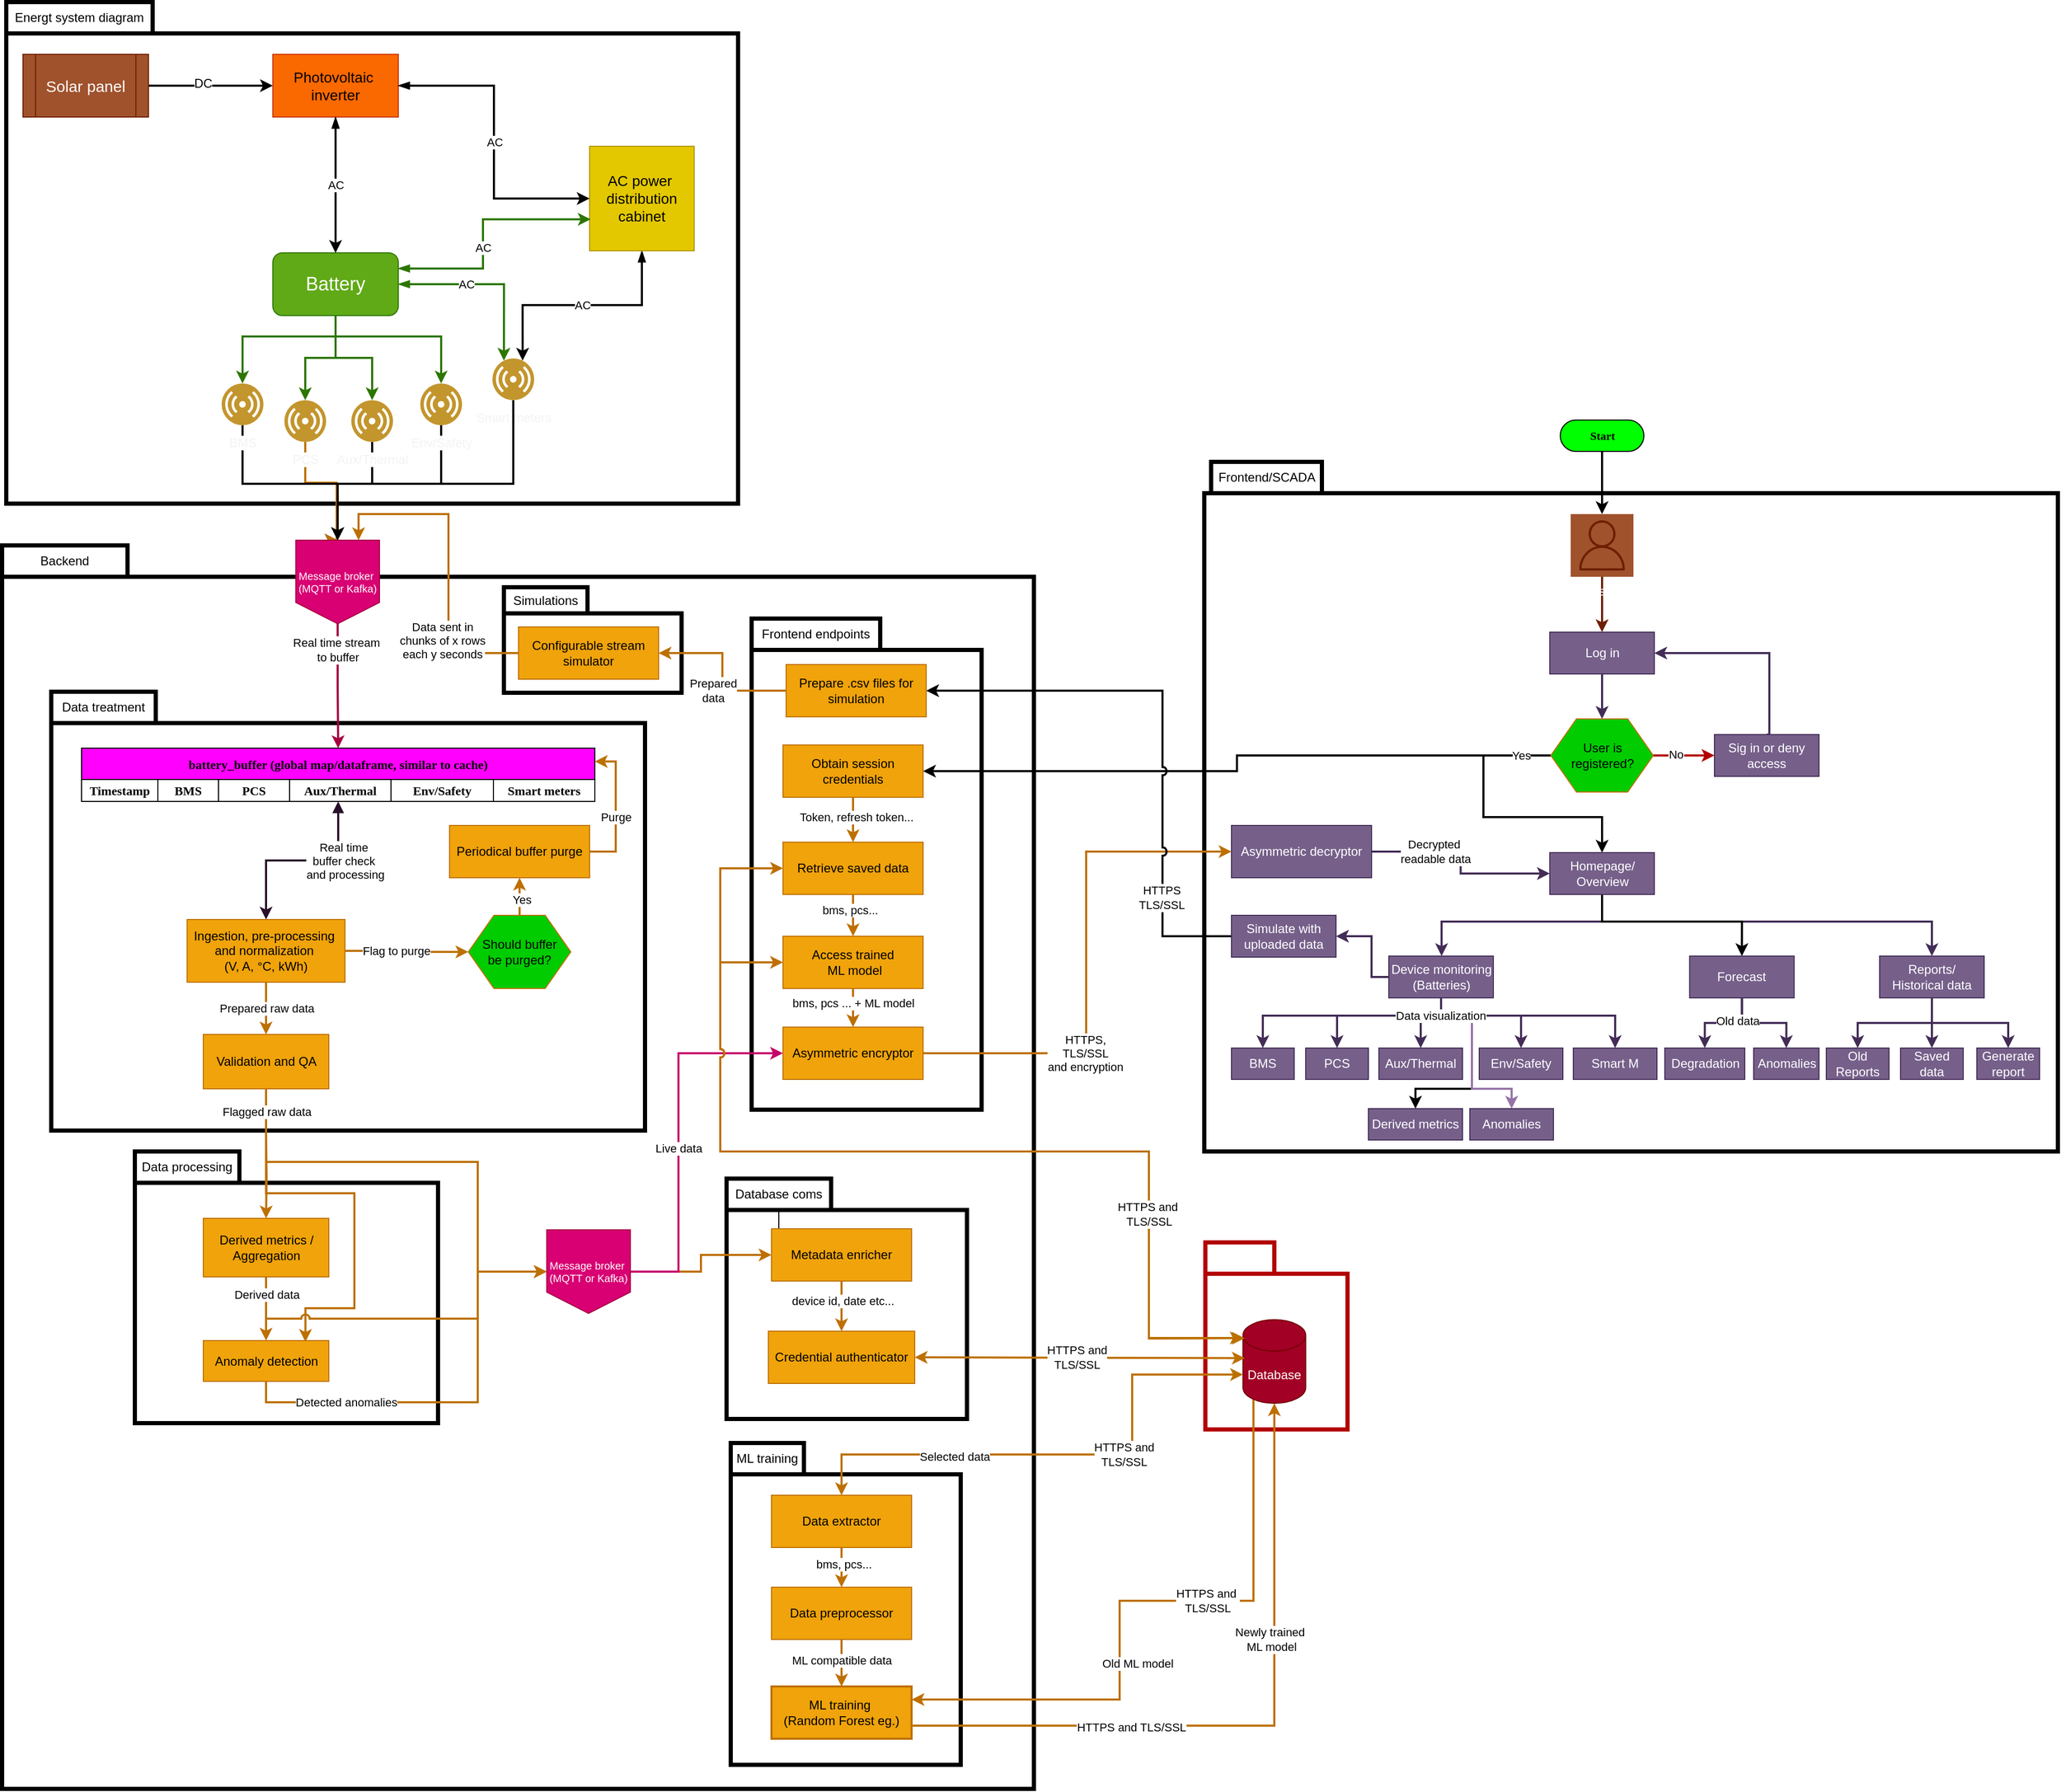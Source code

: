 <mxfile version="27.0.9">
  <diagram id="Y-wKTUxhbntM-42to69_" name="Page-1">
    <mxGraphModel dx="4840" dy="3307" grid="1" gridSize="10" guides="1" tooltips="1" connect="1" arrows="1" fold="1" page="1" pageScale="1" pageWidth="850" pageHeight="1100" background="none" math="0" shadow="0">
      <root>
        <mxCell id="0" />
        <mxCell id="1" parent="0" />
        <mxCell id="5ADZpt155D_v8VnB1yTr-1" value="" style="rounded=0;whiteSpace=wrap;html=1;fillColor=none;strokeColor=light-dark(#000000,#AAB318);strokeWidth=4;" parent="1" vertex="1">
          <mxGeometry x="320" y="770" width="987" height="1160" as="geometry" />
        </mxCell>
        <mxCell id="AGqGVjovAQFmd67pTHhS-20" value="" style="rounded=0;whiteSpace=wrap;html=1;fillColor=none;strokeColor=light-dark(#000000,#FAFF2C);strokeWidth=4;" vertex="1" parent="1">
          <mxGeometry x="800" y="805" width="170" height="76" as="geometry" />
        </mxCell>
        <mxCell id="AGqGVjovAQFmd67pTHhS-21" value="Simulations" style="rounded=0;whiteSpace=wrap;html=1;fillColor=default;strokeColor=light-dark(#000000,#ECF821);strokeWidth=4;" vertex="1" parent="1">
          <mxGeometry x="800" y="780" width="80" height="25" as="geometry" />
        </mxCell>
        <mxCell id="5ADZpt155D_v8VnB1yTr-113" style="edgeStyle=orthogonalEdgeStyle;rounded=0;orthogonalLoop=1;jettySize=auto;html=1;entryX=0.5;entryY=0;entryDx=0;entryDy=0;exitX=0.5;exitY=1;exitDx=0;exitDy=0;strokeWidth=2;strokeColor=light-dark(#000000,#432D57);" parent="1" source="5ADZpt155D_v8VnB1yTr-114" target="5ADZpt155D_v8VnB1yTr-157" edge="1">
          <mxGeometry relative="1" as="geometry">
            <Array as="points">
              <mxPoint x="1697" y="1190" />
              <mxPoint x="1726" y="1190" />
              <mxPoint x="1726" y="1260" />
              <mxPoint x="1672" y="1260" />
            </Array>
          </mxGeometry>
        </mxCell>
        <mxCell id="5ADZpt155D_v8VnB1yTr-2" value="" style="rounded=0;whiteSpace=wrap;html=1;fillColor=none;strokeColor=light-dark(#000000,#FAFF2C);strokeWidth=4;" parent="1" vertex="1">
          <mxGeometry x="1017" y="1629" width="220" height="278" as="geometry" />
        </mxCell>
        <mxCell id="5ADZpt155D_v8VnB1yTr-3" value="ML training" style="rounded=0;whiteSpace=wrap;html=1;fillColor=default;strokeColor=light-dark(#000000,#ECF821);strokeWidth=4;" parent="1" vertex="1">
          <mxGeometry x="1017" y="1599" width="70" height="30" as="geometry" />
        </mxCell>
        <mxCell id="5ADZpt155D_v8VnB1yTr-4" value="" style="rounded=0;whiteSpace=wrap;html=1;fillColor=none;strokeColor=light-dark(#000000,#FAFF2C);strokeWidth=4;" parent="1" vertex="1">
          <mxGeometry x="1037" y="840" width="220" height="440" as="geometry" />
        </mxCell>
        <mxCell id="5ADZpt155D_v8VnB1yTr-6" value="" style="rounded=0;whiteSpace=wrap;html=1;fillColor=none;strokeColor=default;strokeWidth=4;" parent="1" vertex="1">
          <mxGeometry x="1470" y="690" width="816.5" height="630" as="geometry" />
        </mxCell>
        <mxCell id="5ADZpt155D_v8VnB1yTr-5" value="Frontend endpoints" style="rounded=0;whiteSpace=wrap;html=1;fillColor=default;strokeColor=light-dark(#000000,#ECF821);strokeWidth=4;" parent="1" vertex="1">
          <mxGeometry x="1037" y="810" width="123" height="30" as="geometry" />
        </mxCell>
        <mxCell id="5ADZpt155D_v8VnB1yTr-7" value="" style="rounded=0;whiteSpace=wrap;html=1;fillColor=none;strokeColor=#B20000;strokeWidth=4;fontColor=#ffffff;" parent="1" vertex="1">
          <mxGeometry x="1471" y="1437" width="136" height="149" as="geometry" />
        </mxCell>
        <mxCell id="5ADZpt155D_v8VnB1yTr-8" value="Database" style="rounded=0;whiteSpace=wrap;html=1;fillColor=none;strokeColor=#B20000;strokeWidth=4;fontColor=#ffffff;" parent="1" vertex="1">
          <mxGeometry x="1471" y="1407" width="66" height="30" as="geometry" />
        </mxCell>
        <mxCell id="5ADZpt155D_v8VnB1yTr-9" value="" style="rounded=0;whiteSpace=wrap;html=1;fillColor=none;strokeColor=light-dark(#000000,#FAFF2C);strokeWidth=4;" parent="1" vertex="1">
          <mxGeometry x="1013" y="1376" width="230" height="200" as="geometry" />
        </mxCell>
        <mxCell id="5ADZpt155D_v8VnB1yTr-10" value="" style="edgeStyle=orthogonalEdgeStyle;rounded=0;orthogonalLoop=1;jettySize=auto;html=1;" parent="1" source="5ADZpt155D_v8VnB1yTr-11" target="5ADZpt155D_v8VnB1yTr-81" edge="1">
          <mxGeometry relative="1" as="geometry" />
        </mxCell>
        <mxCell id="5ADZpt155D_v8VnB1yTr-11" value="Database coms" style="rounded=0;whiteSpace=wrap;html=1;fillColor=default;strokeColor=light-dark(#000000,#ECF821);strokeWidth=4;" parent="1" vertex="1">
          <mxGeometry x="1013" y="1346" width="100" height="30" as="geometry" />
        </mxCell>
        <mxCell id="5ADZpt155D_v8VnB1yTr-12" style="edgeStyle=orthogonalEdgeStyle;rounded=0;orthogonalLoop=1;jettySize=auto;html=1;strokeColor=light-dark(#BD7000,#C7006A);strokeWidth=2;entryX=0;entryY=0.5;entryDx=0;entryDy=0;" parent="1" source="5ADZpt155D_v8VnB1yTr-60" target="5ADZpt155D_v8VnB1yTr-74" edge="1">
          <mxGeometry relative="1" as="geometry">
            <mxPoint x="837" y="1410" as="targetPoint" />
            <Array as="points">
              <mxPoint x="572" y="1330" />
              <mxPoint x="775" y="1330" />
              <mxPoint x="775" y="1435" />
            </Array>
          </mxGeometry>
        </mxCell>
        <mxCell id="5ADZpt155D_v8VnB1yTr-13" value="" style="rounded=0;whiteSpace=wrap;html=1;fillColor=none;strokeColor=light-dark(#000000,#FAFF2C);strokeWidth=4;" parent="1" vertex="1">
          <mxGeometry x="447" y="1350" width="290" height="230" as="geometry" />
        </mxCell>
        <mxCell id="5ADZpt155D_v8VnB1yTr-14" value="Data processing" style="rounded=0;whiteSpace=wrap;html=1;fillColor=default;strokeColor=light-dark(#000000,#ECF821);strokeWidth=4;" parent="1" vertex="1">
          <mxGeometry x="447" y="1320" width="100" height="30" as="geometry" />
        </mxCell>
        <mxCell id="5ADZpt155D_v8VnB1yTr-15" value="" style="rounded=0;whiteSpace=wrap;html=1;fillColor=none;strokeColor=light-dark(#000000,#FAFF2C);strokeWidth=4;" parent="1" vertex="1">
          <mxGeometry x="367" y="910" width="568" height="390" as="geometry" />
        </mxCell>
        <mxCell id="5ADZpt155D_v8VnB1yTr-16" value="Data treatment" style="rounded=0;whiteSpace=wrap;html=1;fillColor=default;strokeColor=light-dark(#000000,#ECF821);strokeWidth=4;" parent="1" vertex="1">
          <mxGeometry x="367" y="880" width="100" height="30" as="geometry" />
        </mxCell>
        <mxCell id="5ADZpt155D_v8VnB1yTr-17" value="" style="rounded=0;whiteSpace=wrap;html=1;fillColor=none;strokeColor=light-dark(#000000,#00FF04);strokeWidth=4;" parent="1" vertex="1">
          <mxGeometry x="324" y="250" width="700" height="450" as="geometry" />
        </mxCell>
        <mxCell id="5ADZpt155D_v8VnB1yTr-18" style="edgeStyle=orthogonalEdgeStyle;rounded=0;orthogonalLoop=1;jettySize=auto;html=1;entryX=0.5;entryY=0;entryDx=0;entryDy=0;strokeColor=light-dark(#000000,#C2932E);strokeWidth=2;" parent="1" source="5ADZpt155D_v8VnB1yTr-19" target="5ADZpt155D_v8VnB1yTr-42" edge="1">
          <mxGeometry relative="1" as="geometry">
            <Array as="points">
              <mxPoint x="550" y="681" />
              <mxPoint x="640" y="681" />
              <mxPoint x="640" y="735" />
            </Array>
          </mxGeometry>
        </mxCell>
        <mxCell id="5ADZpt155D_v8VnB1yTr-19" value="BMS" style="image;aspect=fixed;perimeter=ellipsePerimeter;html=1;align=center;shadow=0;dashed=0;fontColor=#F3F3F3;labelBackgroundColor=default;fontSize=12;spacingTop=3;image=img/lib/ibm/users/sensor.svg;" parent="1" vertex="1">
          <mxGeometry x="530" y="585" width="40" height="40" as="geometry" />
        </mxCell>
        <mxCell id="5ADZpt155D_v8VnB1yTr-20" style="edgeStyle=orthogonalEdgeStyle;rounded=0;orthogonalLoop=1;jettySize=auto;html=1;entryX=0.5;entryY=0;entryDx=0;entryDy=0;strokeWidth=2;fillColor=#f0a30a;strokeColor=light-dark(#BD7000,#C2932E);" parent="1" source="5ADZpt155D_v8VnB1yTr-21" target="5ADZpt155D_v8VnB1yTr-42" edge="1">
          <mxGeometry relative="1" as="geometry">
            <Array as="points">
              <mxPoint x="610" y="680" />
              <mxPoint x="640" y="680" />
              <mxPoint x="640" y="735" />
            </Array>
          </mxGeometry>
        </mxCell>
        <mxCell id="5ADZpt155D_v8VnB1yTr-21" value="PCS" style="image;aspect=fixed;perimeter=ellipsePerimeter;html=1;align=center;shadow=0;dashed=0;fontColor=#F3F3F3;labelBackgroundColor=default;fontSize=12;spacingTop=3;image=img/lib/ibm/users/sensor.svg;" parent="1" vertex="1">
          <mxGeometry x="590" y="601" width="40" height="40" as="geometry" />
        </mxCell>
        <mxCell id="5ADZpt155D_v8VnB1yTr-22" style="edgeStyle=orthogonalEdgeStyle;rounded=0;orthogonalLoop=1;jettySize=auto;html=1;entryX=0.5;entryY=0;entryDx=0;entryDy=0;strokeColor=light-dark(#000000,#C2932E);strokeWidth=2;" parent="1" source="5ADZpt155D_v8VnB1yTr-23" target="5ADZpt155D_v8VnB1yTr-42" edge="1">
          <mxGeometry relative="1" as="geometry">
            <Array as="points">
              <mxPoint x="607" y="681" />
              <mxPoint x="572" y="681" />
            </Array>
          </mxGeometry>
        </mxCell>
        <mxCell id="5ADZpt155D_v8VnB1yTr-23" value="Aux/Thermal" style="image;aspect=fixed;perimeter=ellipsePerimeter;html=1;align=center;shadow=0;dashed=0;fontColor=#F3F3F3;labelBackgroundColor=default;fontSize=12;spacingTop=3;image=img/lib/ibm/users/sensor.svg;" parent="1" vertex="1">
          <mxGeometry x="654" y="601" width="40" height="40" as="geometry" />
        </mxCell>
        <mxCell id="5ADZpt155D_v8VnB1yTr-24" style="edgeStyle=orthogonalEdgeStyle;rounded=0;orthogonalLoop=1;jettySize=auto;html=1;entryX=0.5;entryY=0;entryDx=0;entryDy=0;strokeColor=light-dark(#000000,#C2932E);strokeWidth=2;" parent="1" source="5ADZpt155D_v8VnB1yTr-25" target="5ADZpt155D_v8VnB1yTr-42" edge="1">
          <mxGeometry relative="1" as="geometry">
            <Array as="points">
              <mxPoint x="673" y="681" />
              <mxPoint x="572" y="681" />
            </Array>
          </mxGeometry>
        </mxCell>
        <mxCell id="5ADZpt155D_v8VnB1yTr-25" value="Env/Safety" style="image;aspect=fixed;perimeter=ellipsePerimeter;html=1;align=center;shadow=0;dashed=0;fontColor=#F3F3F3;labelBackgroundColor=default;fontSize=12;spacingTop=3;image=img/lib/ibm/users/sensor.svg;" parent="1" vertex="1">
          <mxGeometry x="720" y="585" width="40" height="40" as="geometry" />
        </mxCell>
        <mxCell id="5ADZpt155D_v8VnB1yTr-26" value="Smart meters" style="image;aspect=fixed;perimeter=ellipsePerimeter;html=1;align=center;shadow=0;dashed=0;fontColor=#F3F3F3;labelBackgroundColor=default;fontSize=12;spacingTop=3;image=img/lib/ibm/users/sensor.svg;" parent="1" vertex="1">
          <mxGeometry x="789" y="561" width="40" height="40" as="geometry" />
        </mxCell>
        <mxCell id="5ADZpt155D_v8VnB1yTr-27" value="Real time&amp;nbsp;&lt;div&gt;buffer check&amp;nbsp;&lt;/div&gt;&lt;div&gt;and processing&lt;/div&gt;" style="edgeStyle=orthogonalEdgeStyle;rounded=0;orthogonalLoop=1;jettySize=auto;html=1;entryX=0.5;entryY=0;entryDx=0;entryDy=0;strokeColor=light-dark(#291029,#FF00FF);strokeWidth=2;startArrow=block;startFill=1;" parent="1" source="5ADZpt155D_v8VnB1yTr-28" target="5ADZpt155D_v8VnB1yTr-46" edge="1">
          <mxGeometry x="-0.379" y="-5" relative="1" as="geometry">
            <mxPoint x="6" y="5" as="offset" />
          </mxGeometry>
        </mxCell>
        <mxCell id="5ADZpt155D_v8VnB1yTr-28" value="battery_buffer (global map/dataframe, similar to cache)" style="shape=table;startSize=30;container=1;collapsible=0;childLayout=tableLayout;strokeColor=default;fontSize=12;fillColor=#FF00FF;fontFamily=Tahoma;fontStyle=1;strokeWidth=1;" parent="1" vertex="1">
          <mxGeometry x="396" y="934" width="491" height="51" as="geometry" />
        </mxCell>
        <mxCell id="5ADZpt155D_v8VnB1yTr-29" value="" style="shape=tableRow;horizontal=0;startSize=0;swimlaneHead=0;swimlaneBody=0;strokeColor=inherit;top=0;left=0;bottom=0;right=0;collapsible=0;dropTarget=0;fillColor=none;points=[[0,0.5],[1,0.5]];portConstraint=eastwest;fontSize=12;fontFamily=Tahoma;fontStyle=1" parent="5ADZpt155D_v8VnB1yTr-28" vertex="1">
          <mxGeometry y="30" width="491" height="21" as="geometry" />
        </mxCell>
        <mxCell id="5ADZpt155D_v8VnB1yTr-30" value="Timestamp" style="shape=partialRectangle;html=1;whiteSpace=wrap;connectable=0;strokeColor=inherit;overflow=hidden;fillColor=none;top=0;left=0;bottom=0;right=0;pointerEvents=1;fontSize=12;fontFamily=Tahoma;fontStyle=1" parent="5ADZpt155D_v8VnB1yTr-29" vertex="1">
          <mxGeometry width="73" height="21" as="geometry">
            <mxRectangle width="73" height="21" as="alternateBounds" />
          </mxGeometry>
        </mxCell>
        <mxCell id="5ADZpt155D_v8VnB1yTr-31" value="&lt;strong data-end=&quot;372&quot; data-start=&quot;365&quot;&gt;BMS&lt;/strong&gt;" style="shape=partialRectangle;html=1;whiteSpace=wrap;connectable=0;strokeColor=inherit;overflow=hidden;fillColor=none;top=0;left=0;bottom=0;right=0;pointerEvents=1;fontSize=12;fontFamily=Tahoma;fontStyle=1" parent="5ADZpt155D_v8VnB1yTr-29" vertex="1">
          <mxGeometry x="73" width="58" height="21" as="geometry">
            <mxRectangle width="58" height="21" as="alternateBounds" />
          </mxGeometry>
        </mxCell>
        <mxCell id="5ADZpt155D_v8VnB1yTr-32" value="PCS" style="shape=partialRectangle;html=1;whiteSpace=wrap;connectable=0;strokeColor=inherit;overflow=hidden;fillColor=none;top=0;left=0;bottom=0;right=0;pointerEvents=1;fontSize=12;fontFamily=Tahoma;fontStyle=1" parent="5ADZpt155D_v8VnB1yTr-29" vertex="1">
          <mxGeometry x="131" width="68" height="21" as="geometry">
            <mxRectangle width="68" height="21" as="alternateBounds" />
          </mxGeometry>
        </mxCell>
        <mxCell id="5ADZpt155D_v8VnB1yTr-33" value="Aux/Thermal" style="shape=partialRectangle;html=1;whiteSpace=wrap;connectable=1;strokeColor=inherit;overflow=hidden;fillColor=none;top=0;left=0;bottom=0;right=0;pointerEvents=1;fontSize=12;movable=1;resizable=1;rotatable=1;deletable=1;editable=1;locked=0;flipH=1;flipV=1;fontFamily=Tahoma;fontStyle=1" parent="5ADZpt155D_v8VnB1yTr-29" vertex="1">
          <mxGeometry x="199" width="97" height="21" as="geometry">
            <mxRectangle width="97" height="21" as="alternateBounds" />
          </mxGeometry>
        </mxCell>
        <mxCell id="5ADZpt155D_v8VnB1yTr-34" value="Env/Safety" style="shape=partialRectangle;html=1;whiteSpace=wrap;connectable=1;strokeColor=inherit;overflow=hidden;fillColor=none;top=0;left=0;bottom=0;right=0;pointerEvents=1;fontSize=12;movable=1;resizable=1;rotatable=1;deletable=1;editable=1;locked=0;flipH=1;flipV=1;fontFamily=Tahoma;fontStyle=1" parent="5ADZpt155D_v8VnB1yTr-29" vertex="1">
          <mxGeometry x="296" width="98" height="21" as="geometry">
            <mxRectangle width="98" height="21" as="alternateBounds" />
          </mxGeometry>
        </mxCell>
        <mxCell id="5ADZpt155D_v8VnB1yTr-35" value="Smart meters" style="shape=partialRectangle;html=1;whiteSpace=wrap;connectable=1;strokeColor=inherit;overflow=hidden;fillColor=none;top=0;left=0;bottom=0;right=0;pointerEvents=1;fontSize=12;movable=1;resizable=1;rotatable=1;deletable=1;editable=1;locked=0;flipH=1;flipV=1;fontFamily=Tahoma;fontStyle=1" parent="5ADZpt155D_v8VnB1yTr-29" vertex="1">
          <mxGeometry x="394" width="97" height="21" as="geometry">
            <mxRectangle width="97" height="21" as="alternateBounds" />
          </mxGeometry>
        </mxCell>
        <mxCell id="5ADZpt155D_v8VnB1yTr-36" style="edgeStyle=orthogonalEdgeStyle;rounded=0;orthogonalLoop=1;jettySize=auto;html=1;entryX=0.5;entryY=0;entryDx=0;entryDy=0;fontSize=11;strokeWidth=2;fillColor=#60a917;strokeColor=#2D7600;" parent="1" source="5ADZpt155D_v8VnB1yTr-40" target="5ADZpt155D_v8VnB1yTr-25" edge="1">
          <mxGeometry relative="1" as="geometry">
            <Array as="points">
              <mxPoint x="639" y="540" />
              <mxPoint x="740" y="540" />
            </Array>
          </mxGeometry>
        </mxCell>
        <mxCell id="5ADZpt155D_v8VnB1yTr-37" style="edgeStyle=orthogonalEdgeStyle;rounded=0;orthogonalLoop=1;jettySize=auto;html=1;entryX=0.5;entryY=0;entryDx=0;entryDy=0;fontSize=11;strokeWidth=2;fillColor=#60a917;strokeColor=#2D7600;" parent="1" source="5ADZpt155D_v8VnB1yTr-40" target="5ADZpt155D_v8VnB1yTr-23" edge="1">
          <mxGeometry relative="1" as="geometry" />
        </mxCell>
        <mxCell id="5ADZpt155D_v8VnB1yTr-38" style="edgeStyle=orthogonalEdgeStyle;rounded=0;orthogonalLoop=1;jettySize=auto;html=1;entryX=0.5;entryY=0;entryDx=0;entryDy=0;fontSize=11;strokeWidth=2;fillColor=#60a917;strokeColor=#2D7600;" parent="1" source="5ADZpt155D_v8VnB1yTr-40" target="5ADZpt155D_v8VnB1yTr-21" edge="1">
          <mxGeometry relative="1" as="geometry" />
        </mxCell>
        <mxCell id="5ADZpt155D_v8VnB1yTr-39" style="edgeStyle=orthogonalEdgeStyle;rounded=0;orthogonalLoop=1;jettySize=auto;html=1;entryX=0.5;entryY=0;entryDx=0;entryDy=0;fontSize=11;strokeWidth=2;fillColor=#60a917;strokeColor=#2D7600;" parent="1" source="5ADZpt155D_v8VnB1yTr-40" target="5ADZpt155D_v8VnB1yTr-19" edge="1">
          <mxGeometry relative="1" as="geometry">
            <Array as="points">
              <mxPoint x="639" y="540" />
              <mxPoint x="550" y="540" />
            </Array>
          </mxGeometry>
        </mxCell>
        <mxCell id="5ADZpt155D_v8VnB1yTr-40" value="Battery" style="rounded=1;whiteSpace=wrap;html=1;fillColor=#60a917;fontColor=#ffffff;strokeColor=#2D7600;fontSize=18;" parent="1" vertex="1">
          <mxGeometry x="579" y="460" width="120" height="60" as="geometry" />
        </mxCell>
        <mxCell id="5ADZpt155D_v8VnB1yTr-41" value="Real time stream&amp;nbsp;&lt;div&gt;to buffer&lt;/div&gt;" style="edgeStyle=orthogonalEdgeStyle;rounded=0;orthogonalLoop=1;jettySize=auto;html=1;strokeWidth=2;fillColor=#d80073;strokeColor=#A50040;" parent="1" source="5ADZpt155D_v8VnB1yTr-42" target="5ADZpt155D_v8VnB1yTr-28" edge="1">
          <mxGeometry x="-0.582" relative="1" as="geometry">
            <mxPoint as="offset" />
          </mxGeometry>
        </mxCell>
        <mxCell id="5ADZpt155D_v8VnB1yTr-42" value="Message broker&amp;nbsp;&lt;div&gt;(MQTT or Kafka)&lt;/div&gt;" style="shape=offPageConnector;whiteSpace=wrap;html=1;fillColor=#d80073;fontColor=#ffffff;strokeColor=#A50040;fontSize=10;size=0.256;" parent="1" vertex="1">
          <mxGeometry x="601" y="735" width="80" height="80" as="geometry" />
        </mxCell>
        <mxCell id="5ADZpt155D_v8VnB1yTr-43" value="Prepared raw data" style="edgeStyle=orthogonalEdgeStyle;rounded=0;orthogonalLoop=1;jettySize=auto;html=1;strokeWidth=2;fillColor=#f0a30a;strokeColor=#BD7000;" parent="1" source="5ADZpt155D_v8VnB1yTr-46" target="5ADZpt155D_v8VnB1yTr-60" edge="1">
          <mxGeometry relative="1" as="geometry" />
        </mxCell>
        <mxCell id="5ADZpt155D_v8VnB1yTr-44" style="edgeStyle=orthogonalEdgeStyle;rounded=0;orthogonalLoop=1;jettySize=auto;html=1;entryX=0;entryY=0.5;entryDx=0;entryDy=0;fillColor=#f0a30a;strokeColor=#BD7000;strokeWidth=2;" parent="1" source="5ADZpt155D_v8VnB1yTr-46" target="5ADZpt155D_v8VnB1yTr-78" edge="1">
          <mxGeometry relative="1" as="geometry" />
        </mxCell>
        <mxCell id="5ADZpt155D_v8VnB1yTr-45" value="Flag to purge" style="edgeLabel;html=1;align=center;verticalAlign=middle;resizable=0;points=[];" parent="5ADZpt155D_v8VnB1yTr-44" vertex="1" connectable="0">
          <mxGeometry x="-0.108" y="-2" relative="1" as="geometry">
            <mxPoint x="-4" y="-2" as="offset" />
          </mxGeometry>
        </mxCell>
        <mxCell id="5ADZpt155D_v8VnB1yTr-46" value="Ingestion, pre-processing&amp;nbsp;&lt;div&gt;and normalization&amp;nbsp;&lt;div&gt;(V, A, °C, kWh)&lt;/div&gt;&lt;/div&gt;" style="rounded=0;whiteSpace=wrap;html=1;fillColor=#f0a30a;fontColor=#000000;strokeColor=#BD7000;" parent="1" vertex="1">
          <mxGeometry x="497" y="1098" width="151" height="60" as="geometry" />
        </mxCell>
        <mxCell id="5ADZpt155D_v8VnB1yTr-47" style="edgeStyle=orthogonalEdgeStyle;rounded=0;orthogonalLoop=1;jettySize=auto;html=1;entryX=0;entryY=0.5;entryDx=0;entryDy=0;strokeColor=light-dark(#000000,#A0522D);fillColor=#a0522d;strokeWidth=2;startArrow=none;startFill=0;" parent="1" source="5ADZpt155D_v8VnB1yTr-49" target="5ADZpt155D_v8VnB1yTr-50" edge="1">
          <mxGeometry relative="1" as="geometry" />
        </mxCell>
        <mxCell id="5ADZpt155D_v8VnB1yTr-48" value="DC" style="edgeLabel;html=1;align=center;verticalAlign=middle;resizable=0;points=[];fontSize=12;" parent="5ADZpt155D_v8VnB1yTr-47" vertex="1" connectable="0">
          <mxGeometry x="-0.149" y="3" relative="1" as="geometry">
            <mxPoint x="1" y="1" as="offset" />
          </mxGeometry>
        </mxCell>
        <mxCell id="5ADZpt155D_v8VnB1yTr-49" value="Solar panel" style="shape=process;whiteSpace=wrap;html=1;backgroundOutline=1;fillColor=#a0522d;fontColor=#ffffff;strokeColor=#6D1F00;fontSize=15;" parent="1" vertex="1">
          <mxGeometry x="340" y="270" width="120" height="60" as="geometry" />
        </mxCell>
        <mxCell id="5ADZpt155D_v8VnB1yTr-50" value="Photovoltaic&amp;nbsp;&lt;div&gt;inverter&lt;/div&gt;" style="rounded=0;whiteSpace=wrap;html=1;fontSize=14;fillColor=#fa6800;strokeColor=#C73500;fontColor=#000000;" parent="1" vertex="1">
          <mxGeometry x="579" y="270" width="120" height="60" as="geometry" />
        </mxCell>
        <mxCell id="5ADZpt155D_v8VnB1yTr-51" value="AC" style="edgeStyle=orthogonalEdgeStyle;rounded=0;orthogonalLoop=1;jettySize=auto;html=1;entryX=0.5;entryY=0;entryDx=0;entryDy=0;strokeColor=light-dark(#000000,#FA6800);fillColor=#a0522d;strokeWidth=2;startArrow=blockThin;startFill=1;exitX=0.5;exitY=1;exitDx=0;exitDy=0;" parent="1" source="5ADZpt155D_v8VnB1yTr-50" target="5ADZpt155D_v8VnB1yTr-40" edge="1">
          <mxGeometry relative="1" as="geometry">
            <mxPoint x="510" y="320" as="sourcePoint" />
            <mxPoint x="609" y="320" as="targetPoint" />
          </mxGeometry>
        </mxCell>
        <mxCell id="5ADZpt155D_v8VnB1yTr-52" value="AC" style="edgeStyle=orthogonalEdgeStyle;rounded=0;orthogonalLoop=1;jettySize=auto;html=1;entryX=0.75;entryY=0;entryDx=0;entryDy=0;strokeColor=light-dark(#000000,#E3C800);startArrow=blockThin;startFill=1;strokeWidth=2;exitX=0.5;exitY=1;exitDx=0;exitDy=0;" parent="1" source="5ADZpt155D_v8VnB1yTr-53" target="5ADZpt155D_v8VnB1yTr-26" edge="1">
          <mxGeometry relative="1" as="geometry">
            <Array as="points">
              <mxPoint x="932" y="510" />
              <mxPoint x="818" y="510" />
            </Array>
          </mxGeometry>
        </mxCell>
        <mxCell id="5ADZpt155D_v8VnB1yTr-53" value="AC power&amp;nbsp;&lt;div&gt;distribution cabinet&lt;/div&gt;" style="whiteSpace=wrap;html=1;aspect=fixed;fillColor=#e3c800;fontColor=#000000;strokeColor=#B09500;fontSize=14;" parent="1" vertex="1">
          <mxGeometry x="882" y="358" width="100" height="100" as="geometry" />
        </mxCell>
        <mxCell id="5ADZpt155D_v8VnB1yTr-54" value="AC" style="edgeStyle=orthogonalEdgeStyle;rounded=0;orthogonalLoop=1;jettySize=auto;html=1;entryX=0;entryY=0.5;entryDx=0;entryDy=0;strokeColor=light-dark(#000000,#FA6800);fillColor=#a0522d;strokeWidth=2;startArrow=blockThin;startFill=1;exitX=1;exitY=0.5;exitDx=0;exitDy=0;" parent="1" source="5ADZpt155D_v8VnB1yTr-50" target="5ADZpt155D_v8VnB1yTr-53" edge="1">
          <mxGeometry relative="1" as="geometry">
            <mxPoint x="720" y="370" as="sourcePoint" />
            <mxPoint x="720" y="480" as="targetPoint" />
          </mxGeometry>
        </mxCell>
        <mxCell id="5ADZpt155D_v8VnB1yTr-55" style="edgeStyle=orthogonalEdgeStyle;rounded=0;orthogonalLoop=1;jettySize=auto;html=1;strokeColor=light-dark(#000000,#C2932E);strokeWidth=2;exitX=0.5;exitY=1;exitDx=0;exitDy=0;entryX=0.5;entryY=0;entryDx=0;entryDy=0;" parent="1" source="5ADZpt155D_v8VnB1yTr-26" target="5ADZpt155D_v8VnB1yTr-42" edge="1">
          <mxGeometry relative="1" as="geometry">
            <mxPoint x="784" y="681" as="sourcePoint" />
            <mxPoint x="573" y="711" as="targetPoint" />
            <Array as="points">
              <mxPoint x="742" y="681" />
              <mxPoint x="572" y="681" />
            </Array>
          </mxGeometry>
        </mxCell>
        <mxCell id="5ADZpt155D_v8VnB1yTr-56" value="AC" style="edgeStyle=orthogonalEdgeStyle;rounded=0;orthogonalLoop=1;jettySize=auto;html=1;entryX=0.01;entryY=0.699;entryDx=0;entryDy=0;fontSize=11;strokeWidth=2;fillColor=#60a917;strokeColor=#2D7600;exitX=1;exitY=0.25;exitDx=0;exitDy=0;startArrow=blockThin;startFill=1;entryPerimeter=0;" parent="1" source="5ADZpt155D_v8VnB1yTr-40" target="5ADZpt155D_v8VnB1yTr-53" edge="1">
          <mxGeometry x="-0.116" relative="1" as="geometry">
            <mxPoint x="720" y="520" as="sourcePoint" />
            <mxPoint x="821" y="574" as="targetPoint" />
            <Array as="points">
              <mxPoint x="780" y="475" />
              <mxPoint x="780" y="428" />
            </Array>
            <mxPoint y="1" as="offset" />
          </mxGeometry>
        </mxCell>
        <mxCell id="5ADZpt155D_v8VnB1yTr-57" value="AC" style="edgeStyle=orthogonalEdgeStyle;rounded=0;orthogonalLoop=1;jettySize=auto;html=1;entryX=0.25;entryY=0;entryDx=0;entryDy=0;fontSize=11;strokeWidth=2;fillColor=#60a917;strokeColor=#2D7600;exitX=1;exitY=0.5;exitDx=0;exitDy=0;startArrow=blockThin;startFill=1;" parent="1" source="5ADZpt155D_v8VnB1yTr-40" target="5ADZpt155D_v8VnB1yTr-26" edge="1">
          <mxGeometry x="-0.253" relative="1" as="geometry">
            <mxPoint x="830" y="525" as="sourcePoint" />
            <mxPoint x="1002" y="480" as="targetPoint" />
            <Array as="points">
              <mxPoint x="800" y="490" />
            </Array>
            <mxPoint as="offset" />
          </mxGeometry>
        </mxCell>
        <mxCell id="5ADZpt155D_v8VnB1yTr-58" style="edgeStyle=orthogonalEdgeStyle;rounded=0;orthogonalLoop=1;jettySize=auto;html=1;entryX=0.814;entryY=0.032;entryDx=0;entryDy=0;entryPerimeter=0;fillColor=#f0a30a;strokeColor=#BD7000;strokeWidth=2;" parent="1" source="5ADZpt155D_v8VnB1yTr-60" target="5ADZpt155D_v8VnB1yTr-65" edge="1">
          <mxGeometry relative="1" as="geometry">
            <Array as="points">
              <mxPoint x="572" y="1360" />
              <mxPoint x="657" y="1360" />
              <mxPoint x="657" y="1470" />
              <mxPoint x="610" y="1470" />
            </Array>
          </mxGeometry>
        </mxCell>
        <mxCell id="5ADZpt155D_v8VnB1yTr-59" style="edgeStyle=orthogonalEdgeStyle;rounded=0;orthogonalLoop=1;jettySize=auto;html=1;fillColor=#f0a30a;strokeColor=light-dark(#BD7000,#C7006A);jumpStyle=arc;strokeWidth=2;entryX=0;entryY=0.5;entryDx=0;entryDy=0;" parent="1" source="5ADZpt155D_v8VnB1yTr-62" target="5ADZpt155D_v8VnB1yTr-74" edge="1">
          <mxGeometry relative="1" as="geometry">
            <mxPoint x="837" y="1440" as="targetPoint" />
            <Array as="points">
              <mxPoint x="572" y="1480" />
              <mxPoint x="775" y="1480" />
              <mxPoint x="775" y="1435" />
            </Array>
          </mxGeometry>
        </mxCell>
        <mxCell id="5ADZpt155D_v8VnB1yTr-60" value="&lt;div&gt;Validation and QA&lt;/div&gt;" style="rounded=0;whiteSpace=wrap;html=1;fillColor=#f0a30a;fontColor=#000000;strokeColor=#BD7000;" parent="1" vertex="1">
          <mxGeometry x="512.5" y="1208" width="120" height="52" as="geometry" />
        </mxCell>
        <mxCell id="5ADZpt155D_v8VnB1yTr-61" value="Derived data" style="edgeStyle=orthogonalEdgeStyle;rounded=0;orthogonalLoop=1;jettySize=auto;html=1;entryX=0.5;entryY=0;entryDx=0;entryDy=0;fillColor=#f0a30a;strokeColor=#BD7000;strokeWidth=2;" parent="1" source="5ADZpt155D_v8VnB1yTr-62" target="5ADZpt155D_v8VnB1yTr-65" edge="1">
          <mxGeometry x="-0.439" relative="1" as="geometry">
            <mxPoint as="offset" />
          </mxGeometry>
        </mxCell>
        <mxCell id="5ADZpt155D_v8VnB1yTr-62" value="&lt;div&gt;Derived metrics / Aggregation&lt;/div&gt;" style="rounded=0;whiteSpace=wrap;html=1;fillColor=#f0a30a;fontColor=#000000;strokeColor=#BD7000;" parent="1" vertex="1">
          <mxGeometry x="512.5" y="1384" width="120" height="56" as="geometry" />
        </mxCell>
        <mxCell id="5ADZpt155D_v8VnB1yTr-63" style="edgeStyle=orthogonalEdgeStyle;rounded=0;orthogonalLoop=1;jettySize=auto;html=1;strokeColor=light-dark(#BD7000,#C7006A);strokeWidth=2;entryX=0;entryY=0.5;entryDx=0;entryDy=0;" parent="1" source="5ADZpt155D_v8VnB1yTr-65" target="5ADZpt155D_v8VnB1yTr-74" edge="1">
          <mxGeometry relative="1" as="geometry">
            <mxPoint x="847" y="1460" as="targetPoint" />
            <Array as="points">
              <mxPoint x="573" y="1560" />
              <mxPoint x="775" y="1560" />
              <mxPoint x="775" y="1435" />
            </Array>
          </mxGeometry>
        </mxCell>
        <mxCell id="5ADZpt155D_v8VnB1yTr-64" value="Detected anomalies" style="edgeLabel;html=1;align=center;verticalAlign=middle;resizable=0;points=[];" parent="5ADZpt155D_v8VnB1yTr-63" vertex="1" connectable="0">
          <mxGeometry x="-0.206" y="-3" relative="1" as="geometry">
            <mxPoint x="-68" y="-3" as="offset" />
          </mxGeometry>
        </mxCell>
        <mxCell id="5ADZpt155D_v8VnB1yTr-65" value="&lt;div&gt;Anomaly detection&lt;/div&gt;" style="rounded=0;whiteSpace=wrap;html=1;fillColor=#f0a30a;fontColor=#000000;strokeColor=#BD7000;" parent="1" vertex="1">
          <mxGeometry x="512.5" y="1501" width="120" height="39" as="geometry" />
        </mxCell>
        <mxCell id="5ADZpt155D_v8VnB1yTr-66" value="Energt system diagram" style="rounded=0;whiteSpace=wrap;html=1;fillColor=none;strokeColor=light-dark(#000000,#00FF04);strokeWidth=4;" parent="1" vertex="1">
          <mxGeometry x="324" y="220" width="140" height="30" as="geometry" />
        </mxCell>
        <mxCell id="5ADZpt155D_v8VnB1yTr-67" value="Backend" style="rounded=0;whiteSpace=wrap;html=1;fillColor=none;strokeColor=light-dark(#000000,#AAB318);strokeWidth=4;" parent="1" vertex="1">
          <mxGeometry x="320" y="740" width="120" height="30" as="geometry" />
        </mxCell>
        <mxCell id="5ADZpt155D_v8VnB1yTr-68" style="edgeStyle=orthogonalEdgeStyle;rounded=0;orthogonalLoop=1;jettySize=auto;html=1;entryX=1;entryY=0.25;entryDx=0;entryDy=0;fillColor=#f0a30a;strokeColor=#BD7000;strokeWidth=2;" parent="1" source="5ADZpt155D_v8VnB1yTr-70" target="5ADZpt155D_v8VnB1yTr-28" edge="1">
          <mxGeometry relative="1" as="geometry">
            <Array as="points">
              <mxPoint x="907" y="1033" />
              <mxPoint x="907" y="947" />
            </Array>
          </mxGeometry>
        </mxCell>
        <mxCell id="5ADZpt155D_v8VnB1yTr-69" value="Purge" style="edgeLabel;html=1;align=center;verticalAlign=middle;resizable=0;points=[];" parent="5ADZpt155D_v8VnB1yTr-68" vertex="1" connectable="0">
          <mxGeometry x="0.026" y="4" relative="1" as="geometry">
            <mxPoint x="4" y="9" as="offset" />
          </mxGeometry>
        </mxCell>
        <mxCell id="5ADZpt155D_v8VnB1yTr-70" value="Periodical buffer purge" style="rounded=0;whiteSpace=wrap;html=1;fillColor=#f0a30a;fontColor=#000000;strokeColor=#BD7000;" parent="1" vertex="1">
          <mxGeometry x="748" y="1008" width="134" height="50" as="geometry" />
        </mxCell>
        <mxCell id="5ADZpt155D_v8VnB1yTr-71" style="edgeStyle=orthogonalEdgeStyle;rounded=0;orthogonalLoop=1;jettySize=auto;html=1;entryX=0;entryY=0.5;entryDx=0;entryDy=0;strokeWidth=2;strokeColor=light-dark(#BD7000,#C7006A);" parent="1" source="5ADZpt155D_v8VnB1yTr-74" target="5ADZpt155D_v8VnB1yTr-81" edge="1">
          <mxGeometry relative="1" as="geometry">
            <mxPoint x="1127" y="1420" as="targetPoint" />
          </mxGeometry>
        </mxCell>
        <mxCell id="5ADZpt155D_v8VnB1yTr-72" style="edgeStyle=orthogonalEdgeStyle;rounded=0;orthogonalLoop=1;jettySize=auto;html=1;entryX=0;entryY=0.5;entryDx=0;entryDy=0;strokeWidth=2;fillColor=#e51400;strokeColor=#C7006A;" parent="1" source="5ADZpt155D_v8VnB1yTr-74" target="5ADZpt155D_v8VnB1yTr-132" edge="1">
          <mxGeometry relative="1" as="geometry">
            <mxPoint x="1147" y="1260" as="targetPoint" />
            <Array as="points">
              <mxPoint x="967" y="1435" />
              <mxPoint x="967" y="1226" />
            </Array>
          </mxGeometry>
        </mxCell>
        <mxCell id="5ADZpt155D_v8VnB1yTr-73" value="Live data" style="edgeLabel;html=1;align=center;verticalAlign=middle;resizable=0;points=[];" parent="5ADZpt155D_v8VnB1yTr-72" vertex="1" connectable="0">
          <mxGeometry x="0.166" relative="1" as="geometry">
            <mxPoint y="43" as="offset" />
          </mxGeometry>
        </mxCell>
        <mxCell id="5ADZpt155D_v8VnB1yTr-74" value="Message broker&amp;nbsp;&lt;div&gt;(MQTT or Kafka)&lt;/div&gt;" style="shape=offPageConnector;whiteSpace=wrap;html=1;fillColor=#d80073;fontColor=#ffffff;strokeColor=#A50040;fontSize=10;size=0.256;" parent="1" vertex="1">
          <mxGeometry x="841" y="1395" width="80" height="80" as="geometry" />
        </mxCell>
        <mxCell id="5ADZpt155D_v8VnB1yTr-75" value="Flagged raw data" style="edgeStyle=orthogonalEdgeStyle;rounded=0;orthogonalLoop=1;jettySize=auto;html=1;entryX=0.5;entryY=0;entryDx=0;entryDy=0;fillColor=#f0a30a;strokeColor=#BD7000;strokeWidth=2;" parent="1" target="5ADZpt155D_v8VnB1yTr-62" edge="1">
          <mxGeometry x="-1" y="-21" relative="1" as="geometry">
            <mxPoint x="572.5" y="1303" as="sourcePoint" />
            <mxPoint x="572.5" y="1365" as="targetPoint" />
            <mxPoint x="21" y="-21" as="offset" />
          </mxGeometry>
        </mxCell>
        <mxCell id="5ADZpt155D_v8VnB1yTr-76" value="Yes" style="edgeStyle=orthogonalEdgeStyle;rounded=0;orthogonalLoop=1;jettySize=auto;html=1;entryX=0.5;entryY=1;entryDx=0;entryDy=0;strokeWidth=2;fillColor=#f0a30a;strokeColor=light-dark(#BD7000,#00CC00);" parent="1" source="5ADZpt155D_v8VnB1yTr-78" target="5ADZpt155D_v8VnB1yTr-70" edge="1">
          <mxGeometry x="-0.302" y="-2" relative="1" as="geometry">
            <mxPoint as="offset" />
          </mxGeometry>
        </mxCell>
        <mxCell id="5ADZpt155D_v8VnB1yTr-77" style="edgeStyle=orthogonalEdgeStyle;rounded=0;orthogonalLoop=1;jettySize=auto;html=1;entryX=0.5;entryY=0;entryDx=0;entryDy=0;strokeColor=light-dark(#000000,#00CC00);strokeWidth=2;" parent="1" source="5ADZpt155D_v8VnB1yTr-94" target="5ADZpt155D_v8VnB1yTr-98" edge="1">
          <mxGeometry relative="1" as="geometry">
            <Array as="points">
              <mxPoint x="1737" y="941" />
              <mxPoint x="1737" y="1000" />
              <mxPoint x="1850" y="1000" />
            </Array>
          </mxGeometry>
        </mxCell>
        <mxCell id="5ADZpt155D_v8VnB1yTr-78" value="&lt;div&gt;Should buffer&lt;/div&gt;&lt;div&gt;be purged?&lt;/div&gt;" style="shape=hexagon;perimeter=hexagonPerimeter2;whiteSpace=wrap;html=1;size=0.25;fontFamily=Helvetica;fontSize=12;fontStyle=0;fillColor=#00CC00;fontColor=#000000;strokeColor=light-dark(#BD7000,#009900);" parent="1" vertex="1">
          <mxGeometry x="766" y="1094" width="98" height="70" as="geometry" />
        </mxCell>
        <mxCell id="5ADZpt155D_v8VnB1yTr-79" style="edgeStyle=orthogonalEdgeStyle;rounded=0;orthogonalLoop=1;jettySize=auto;html=1;entryX=0.5;entryY=0;entryDx=0;entryDy=0;strokeWidth=2;strokeColor=#BD7000;fillColor=#f0a30a;" parent="1" source="5ADZpt155D_v8VnB1yTr-81" target="5ADZpt155D_v8VnB1yTr-82" edge="1">
          <mxGeometry relative="1" as="geometry" />
        </mxCell>
        <mxCell id="5ADZpt155D_v8VnB1yTr-80" value="device id, date etc..." style="edgeLabel;html=1;align=center;verticalAlign=middle;resizable=0;points=[];" parent="5ADZpt155D_v8VnB1yTr-79" vertex="1" connectable="0">
          <mxGeometry x="-0.212" y="1" relative="1" as="geometry">
            <mxPoint as="offset" />
          </mxGeometry>
        </mxCell>
        <mxCell id="5ADZpt155D_v8VnB1yTr-81" value="Metadata enricher" style="rounded=0;whiteSpace=wrap;html=1;fillColor=#f0a30a;fontColor=#000000;strokeColor=#BD7000;" parent="1" vertex="1">
          <mxGeometry x="1056" y="1394" width="134" height="50" as="geometry" />
        </mxCell>
        <mxCell id="5ADZpt155D_v8VnB1yTr-82" value="Credential authenticator" style="rounded=0;whiteSpace=wrap;html=1;fillColor=#f0a30a;fontColor=#000000;strokeColor=#BD7000;" parent="1" vertex="1">
          <mxGeometry x="1053" y="1492" width="140" height="50" as="geometry" />
        </mxCell>
        <mxCell id="5ADZpt155D_v8VnB1yTr-83" style="edgeStyle=orthogonalEdgeStyle;rounded=0;orthogonalLoop=1;jettySize=auto;html=1;entryX=1;entryY=0.25;entryDx=0;entryDy=0;exitX=0.286;exitY=0.936;exitDx=0;exitDy=0;exitPerimeter=0;fillColor=#f0a30a;strokeColor=#BD7000;strokeWidth=2;" parent="1" source="5ADZpt155D_v8VnB1yTr-86" target="5ADZpt155D_v8VnB1yTr-146" edge="1">
          <mxGeometry relative="1" as="geometry">
            <Array as="points">
              <mxPoint x="1517" y="1556" />
              <mxPoint x="1517" y="1750" />
              <mxPoint x="1389" y="1750" />
              <mxPoint x="1389" y="1845" />
            </Array>
          </mxGeometry>
        </mxCell>
        <mxCell id="5ADZpt155D_v8VnB1yTr-84" value="Old ML model" style="edgeLabel;html=1;align=center;verticalAlign=middle;resizable=0;points=[];" parent="5ADZpt155D_v8VnB1yTr-83" vertex="1" connectable="0">
          <mxGeometry x="-0.214" y="-3" relative="1" as="geometry">
            <mxPoint x="-68" y="63" as="offset" />
          </mxGeometry>
        </mxCell>
        <mxCell id="5ADZpt155D_v8VnB1yTr-85" value="HTTPS and&amp;nbsp;&lt;div&gt;TLS/SSL&lt;/div&gt;" style="edgeLabel;html=1;align=center;verticalAlign=middle;resizable=0;points=[];" parent="5ADZpt155D_v8VnB1yTr-83" vertex="1" connectable="0">
          <mxGeometry x="-0.292" y="3" relative="1" as="geometry">
            <mxPoint x="-25" y="-3" as="offset" />
          </mxGeometry>
        </mxCell>
        <mxCell id="5ADZpt155D_v8VnB1yTr-86" value="Database" style="shape=cylinder3;whiteSpace=wrap;html=1;boundedLbl=1;backgroundOutline=1;size=15;fontSize=12;fillColor=#a20025;strokeColor=#6F0000;fontColor=#ffffff;" parent="1" vertex="1">
          <mxGeometry x="1507" y="1481" width="60" height="80" as="geometry" />
        </mxCell>
        <mxCell id="5ADZpt155D_v8VnB1yTr-87" value="HTTPS and&lt;div&gt;TLS/SSL&lt;/div&gt;" style="edgeStyle=orthogonalEdgeStyle;rounded=0;orthogonalLoop=1;jettySize=auto;html=1;strokeWidth=2;strokeColor=#BD7000;fillColor=#f0a30a;startArrow=classic;startFill=1;entryX=0.028;entryY=0.46;entryDx=0;entryDy=0;entryPerimeter=0;exitX=1;exitY=0.5;exitDx=0;exitDy=0;" parent="1" source="5ADZpt155D_v8VnB1yTr-82" target="5ADZpt155D_v8VnB1yTr-86" edge="1">
          <mxGeometry x="-0.019" relative="1" as="geometry">
            <mxPoint x="1507" y="1519" as="targetPoint" />
            <Array as="points">
              <mxPoint x="1193" y="1518" />
            </Array>
            <mxPoint as="offset" />
          </mxGeometry>
        </mxCell>
        <mxCell id="5ADZpt155D_v8VnB1yTr-88" style="edgeStyle=orthogonalEdgeStyle;rounded=0;orthogonalLoop=1;jettySize=auto;html=1;entryX=0.5;entryY=0;entryDx=0;entryDy=0;fillColor=#a0522d;strokeColor=#6D1F00;strokeWidth=2;" parent="1" source="5ADZpt155D_v8VnB1yTr-89" target="5ADZpt155D_v8VnB1yTr-91" edge="1">
          <mxGeometry relative="1" as="geometry" />
        </mxCell>
        <mxCell id="5ADZpt155D_v8VnB1yTr-89" value="User" style="sketch=0;outlineConnect=0;fontColor=#ffffff;strokeColor=#6D1F00;fillColor=#a0522d;dashed=0;verticalLabelPosition=bottom;verticalAlign=top;align=center;html=1;fontSize=12;fontStyle=0;aspect=fixed;shape=mxgraph.aws4.resourceIcon;resIcon=mxgraph.aws4.user;" parent="1" vertex="1">
          <mxGeometry x="1820.5" y="710" width="60" height="60" as="geometry" />
        </mxCell>
        <mxCell id="5ADZpt155D_v8VnB1yTr-90" style="edgeStyle=orthogonalEdgeStyle;rounded=0;orthogonalLoop=1;jettySize=auto;html=1;entryX=0.5;entryY=0;entryDx=0;entryDy=0;fillColor=#76608a;strokeColor=#432D57;strokeWidth=2;" parent="1" source="5ADZpt155D_v8VnB1yTr-91" target="5ADZpt155D_v8VnB1yTr-94" edge="1">
          <mxGeometry relative="1" as="geometry" />
        </mxCell>
        <mxCell id="5ADZpt155D_v8VnB1yTr-91" value="Log in" style="rounded=0;whiteSpace=wrap;html=1;fillColor=#76608a;fontColor=#ffffff;strokeColor=#432D57;" parent="1" vertex="1">
          <mxGeometry x="1800.5" y="823" width="100" height="40" as="geometry" />
        </mxCell>
        <mxCell id="5ADZpt155D_v8VnB1yTr-92" value="Yes" style="edgeStyle=orthogonalEdgeStyle;rounded=0;orthogonalLoop=1;jettySize=auto;html=1;strokeColor=light-dark(#000000,#00CC00);strokeWidth=2;entryX=1;entryY=0.5;entryDx=0;entryDy=0;" parent="1" source="5ADZpt155D_v8VnB1yTr-94" target="5ADZpt155D_v8VnB1yTr-127" edge="1">
          <mxGeometry x="-0.905" relative="1" as="geometry">
            <mxPoint x="1787" y="860" as="targetPoint" />
            <mxPoint as="offset" />
          </mxGeometry>
        </mxCell>
        <mxCell id="5ADZpt155D_v8VnB1yTr-93" value="No" style="edgeStyle=orthogonalEdgeStyle;rounded=0;orthogonalLoop=1;jettySize=auto;html=1;entryX=0;entryY=0.5;entryDx=0;entryDy=0;fillColor=#e51400;strokeColor=light-dark(#B20000, #ff0000);strokeWidth=2;" parent="1" source="5ADZpt155D_v8VnB1yTr-94" target="5ADZpt155D_v8VnB1yTr-123" edge="1">
          <mxGeometry x="-0.282" y="1" relative="1" as="geometry">
            <mxPoint x="1985" y="941" as="targetPoint" />
            <mxPoint as="offset" />
          </mxGeometry>
        </mxCell>
        <mxCell id="5ADZpt155D_v8VnB1yTr-94" value="User is registered?" style="shape=hexagon;perimeter=hexagonPerimeter2;whiteSpace=wrap;html=1;size=0.25;fontFamily=Helvetica;fontSize=12;fontStyle=0;fillColor=#00CC00;fontColor=#000000;strokeColor=light-dark(#BD7000,#009900);" parent="1" vertex="1">
          <mxGeometry x="1801.5" y="906" width="98" height="70" as="geometry" />
        </mxCell>
        <mxCell id="5ADZpt155D_v8VnB1yTr-95" style="edgeStyle=orthogonalEdgeStyle;rounded=0;orthogonalLoop=1;jettySize=auto;html=1;fillColor=#76608a;strokeColor=#432D57;strokeWidth=2;entryX=0.5;entryY=0;entryDx=0;entryDy=0;" parent="1" source="5ADZpt155D_v8VnB1yTr-98" target="5ADZpt155D_v8VnB1yTr-105" edge="1">
          <mxGeometry relative="1" as="geometry">
            <Array as="points">
              <mxPoint x="1851" y="1100" />
              <mxPoint x="2166" y="1100" />
            </Array>
          </mxGeometry>
        </mxCell>
        <mxCell id="5ADZpt155D_v8VnB1yTr-96" style="edgeStyle=orthogonalEdgeStyle;rounded=0;orthogonalLoop=1;jettySize=auto;html=1;entryX=0.5;entryY=0;entryDx=0;entryDy=0;fillColor=#76608a;strokeColor=#432D57;strokeWidth=2;" parent="1" source="5ADZpt155D_v8VnB1yTr-98" target="5ADZpt155D_v8VnB1yTr-114" edge="1">
          <mxGeometry relative="1" as="geometry">
            <Array as="points">
              <mxPoint x="1850" y="1100" />
              <mxPoint x="1697" y="1100" />
              <mxPoint x="1697" y="1133" />
            </Array>
          </mxGeometry>
        </mxCell>
        <mxCell id="AGqGVjovAQFmd67pTHhS-2" style="edgeStyle=orthogonalEdgeStyle;rounded=0;orthogonalLoop=1;jettySize=auto;html=1;entryX=0.5;entryY=0;entryDx=0;entryDy=0;strokeWidth=2;strokeColor=light-dark(#000000,#432D57);" edge="1" parent="1" source="5ADZpt155D_v8VnB1yTr-98" target="5ADZpt155D_v8VnB1yTr-101">
          <mxGeometry relative="1" as="geometry">
            <Array as="points">
              <mxPoint x="1851" y="1100" />
              <mxPoint x="1984" y="1100" />
            </Array>
          </mxGeometry>
        </mxCell>
        <mxCell id="5ADZpt155D_v8VnB1yTr-98" value="Homepage/ Overview" style="rounded=0;whiteSpace=wrap;html=1;fillColor=#76608a;fontColor=#ffffff;strokeColor=#432D57;" parent="1" vertex="1">
          <mxGeometry x="1800.5" y="1034" width="100" height="40" as="geometry" />
        </mxCell>
        <mxCell id="5ADZpt155D_v8VnB1yTr-99" style="edgeStyle=orthogonalEdgeStyle;rounded=0;orthogonalLoop=1;jettySize=auto;html=1;entryX=0.5;entryY=0;entryDx=0;entryDy=0;fillColor=#76608a;strokeColor=#432D57;strokeWidth=2;" parent="1" source="5ADZpt155D_v8VnB1yTr-101" target="5ADZpt155D_v8VnB1yTr-124" edge="1">
          <mxGeometry relative="1" as="geometry" />
        </mxCell>
        <mxCell id="5ADZpt155D_v8VnB1yTr-100" value="Old data" style="edgeStyle=orthogonalEdgeStyle;rounded=0;orthogonalLoop=1;jettySize=auto;html=1;entryX=0.5;entryY=0;entryDx=0;entryDy=0;fillColor=#76608a;strokeColor=#432D57;strokeWidth=2;" parent="1" source="5ADZpt155D_v8VnB1yTr-101" target="5ADZpt155D_v8VnB1yTr-125" edge="1">
          <mxGeometry x="-0.476" y="-2" relative="1" as="geometry">
            <mxPoint x="-2" y="-2" as="offset" />
          </mxGeometry>
        </mxCell>
        <mxCell id="5ADZpt155D_v8VnB1yTr-101" value="Forecast" style="rounded=0;whiteSpace=wrap;html=1;fillColor=#76608a;fontColor=#ffffff;strokeColor=#432D57;" parent="1" vertex="1">
          <mxGeometry x="1934.25" y="1133" width="100" height="40" as="geometry" />
        </mxCell>
        <mxCell id="5ADZpt155D_v8VnB1yTr-102" style="edgeStyle=orthogonalEdgeStyle;rounded=0;orthogonalLoop=1;jettySize=auto;html=1;fillColor=#76608a;strokeColor=#432D57;strokeWidth=2;" parent="1" source="5ADZpt155D_v8VnB1yTr-105" target="5ADZpt155D_v8VnB1yTr-121" edge="1">
          <mxGeometry relative="1" as="geometry" />
        </mxCell>
        <mxCell id="5ADZpt155D_v8VnB1yTr-103" style="edgeStyle=orthogonalEdgeStyle;rounded=0;orthogonalLoop=1;jettySize=auto;html=1;entryX=0.5;entryY=0;entryDx=0;entryDy=0;fillColor=#76608a;strokeColor=#432D57;strokeWidth=2;" parent="1" source="5ADZpt155D_v8VnB1yTr-105" target="5ADZpt155D_v8VnB1yTr-120" edge="1">
          <mxGeometry relative="1" as="geometry" />
        </mxCell>
        <mxCell id="5ADZpt155D_v8VnB1yTr-104" style="edgeStyle=orthogonalEdgeStyle;rounded=0;orthogonalLoop=1;jettySize=auto;html=1;entryX=0.5;entryY=0;entryDx=0;entryDy=0;fillColor=#76608a;strokeColor=#432D57;strokeWidth=2;" parent="1" source="5ADZpt155D_v8VnB1yTr-105" target="5ADZpt155D_v8VnB1yTr-133" edge="1">
          <mxGeometry relative="1" as="geometry" />
        </mxCell>
        <mxCell id="5ADZpt155D_v8VnB1yTr-105" value="Reports/&lt;div&gt;Historical data&lt;/div&gt;" style="rounded=0;whiteSpace=wrap;html=1;fillColor=#76608a;fontColor=#ffffff;strokeColor=#432D57;" parent="1" vertex="1">
          <mxGeometry x="2116" y="1133" width="100" height="40" as="geometry" />
        </mxCell>
        <mxCell id="5ADZpt155D_v8VnB1yTr-106" style="edgeStyle=orthogonalEdgeStyle;rounded=0;orthogonalLoop=1;jettySize=auto;html=1;fillColor=#76608a;strokeColor=#432D57;strokeWidth=2;" parent="1" source="5ADZpt155D_v8VnB1yTr-114" target="5ADZpt155D_v8VnB1yTr-115" edge="1">
          <mxGeometry relative="1" as="geometry">
            <Array as="points">
              <mxPoint x="1697" y="1190" />
              <mxPoint x="1526" y="1190" />
            </Array>
          </mxGeometry>
        </mxCell>
        <mxCell id="5ADZpt155D_v8VnB1yTr-107" style="edgeStyle=orthogonalEdgeStyle;rounded=0;orthogonalLoop=1;jettySize=auto;html=1;entryX=0.5;entryY=0;entryDx=0;entryDy=0;fillColor=#76608a;strokeColor=#432D57;strokeWidth=2;" parent="1" source="5ADZpt155D_v8VnB1yTr-114" target="5ADZpt155D_v8VnB1yTr-116" edge="1">
          <mxGeometry relative="1" as="geometry">
            <Array as="points">
              <mxPoint x="1697" y="1190" />
              <mxPoint x="1597" y="1190" />
            </Array>
          </mxGeometry>
        </mxCell>
        <mxCell id="5ADZpt155D_v8VnB1yTr-108" style="edgeStyle=orthogonalEdgeStyle;rounded=0;orthogonalLoop=1;jettySize=auto;html=1;entryX=0.5;entryY=0;entryDx=0;entryDy=0;fillColor=#76608a;strokeColor=#432D57;strokeWidth=2;" parent="1" source="5ADZpt155D_v8VnB1yTr-114" target="5ADZpt155D_v8VnB1yTr-117" edge="1">
          <mxGeometry relative="1" as="geometry">
            <Array as="points">
              <mxPoint x="1697" y="1190" />
              <mxPoint x="1677" y="1190" />
            </Array>
          </mxGeometry>
        </mxCell>
        <mxCell id="5ADZpt155D_v8VnB1yTr-109" style="edgeStyle=orthogonalEdgeStyle;rounded=0;orthogonalLoop=1;jettySize=auto;html=1;entryX=0.5;entryY=0;entryDx=0;entryDy=0;fillColor=#76608a;strokeColor=#432D57;strokeWidth=2;" parent="1" source="5ADZpt155D_v8VnB1yTr-114" target="5ADZpt155D_v8VnB1yTr-118" edge="1">
          <mxGeometry relative="1" as="geometry">
            <Array as="points">
              <mxPoint x="1697" y="1190" />
              <mxPoint x="1773" y="1190" />
            </Array>
          </mxGeometry>
        </mxCell>
        <mxCell id="5ADZpt155D_v8VnB1yTr-112" style="edgeStyle=orthogonalEdgeStyle;rounded=0;orthogonalLoop=1;jettySize=auto;html=1;entryX=0.5;entryY=0;entryDx=0;entryDy=0;strokeWidth=2;fillColor=#e1d5e7;strokeColor=light-dark(#9673a6, #432d57);" parent="1" source="5ADZpt155D_v8VnB1yTr-114" target="5ADZpt155D_v8VnB1yTr-158" edge="1">
          <mxGeometry relative="1" as="geometry">
            <Array as="points">
              <mxPoint x="1697" y="1190" />
              <mxPoint x="1726" y="1190" />
              <mxPoint x="1726" y="1260" />
              <mxPoint x="1764" y="1260" />
            </Array>
          </mxGeometry>
        </mxCell>
        <mxCell id="5ADZpt155D_v8VnB1yTr-110" style="edgeStyle=orthogonalEdgeStyle;rounded=0;orthogonalLoop=1;jettySize=auto;html=1;fillColor=#76608a;strokeColor=#432D57;strokeWidth=2;entryX=0.5;entryY=0;entryDx=0;entryDy=0;" parent="1" source="5ADZpt155D_v8VnB1yTr-114" target="5ADZpt155D_v8VnB1yTr-119" edge="1">
          <mxGeometry relative="1" as="geometry">
            <Array as="points">
              <mxPoint x="1697" y="1190" />
              <mxPoint x="1863" y="1190" />
            </Array>
          </mxGeometry>
        </mxCell>
        <mxCell id="5ADZpt155D_v8VnB1yTr-111" value="Data visualization" style="edgeLabel;html=1;align=center;verticalAlign=middle;resizable=0;points=[];" parent="5ADZpt155D_v8VnB1yTr-110" vertex="1" connectable="0">
          <mxGeometry x="-0.575" relative="1" as="geometry">
            <mxPoint x="-29" as="offset" />
          </mxGeometry>
        </mxCell>
        <mxCell id="AGqGVjovAQFmd67pTHhS-7" style="edgeStyle=orthogonalEdgeStyle;rounded=0;orthogonalLoop=1;jettySize=auto;html=1;entryX=1;entryY=0.5;entryDx=0;entryDy=0;fillColor=#76608a;strokeColor=#432D57;strokeWidth=2;" edge="1" parent="1" source="5ADZpt155D_v8VnB1yTr-114" target="AGqGVjovAQFmd67pTHhS-5">
          <mxGeometry relative="1" as="geometry">
            <Array as="points">
              <mxPoint x="1630" y="1153" />
              <mxPoint x="1630" y="1114" />
            </Array>
          </mxGeometry>
        </mxCell>
        <mxCell id="5ADZpt155D_v8VnB1yTr-114" value="Device monitoring (Batteries)" style="rounded=0;whiteSpace=wrap;html=1;fillColor=#76608a;fontColor=#ffffff;strokeColor=#432D57;" parent="1" vertex="1">
          <mxGeometry x="1646.5" y="1133" width="100" height="40" as="geometry" />
        </mxCell>
        <mxCell id="5ADZpt155D_v8VnB1yTr-115" value="BMS" style="rounded=0;whiteSpace=wrap;html=1;fillColor=#76608a;fontColor=#ffffff;strokeColor=#432D57;" parent="1" vertex="1">
          <mxGeometry x="1496" y="1221" width="60" height="30" as="geometry" />
        </mxCell>
        <mxCell id="5ADZpt155D_v8VnB1yTr-116" value="PCS" style="rounded=0;whiteSpace=wrap;html=1;fillColor=#76608a;fontColor=#ffffff;strokeColor=#432D57;" parent="1" vertex="1">
          <mxGeometry x="1567" y="1221" width="60" height="30" as="geometry" />
        </mxCell>
        <mxCell id="5ADZpt155D_v8VnB1yTr-117" value="Aux/Thermal" style="rounded=0;whiteSpace=wrap;html=1;fillColor=#76608a;fontColor=#ffffff;strokeColor=#432D57;" parent="1" vertex="1">
          <mxGeometry x="1637" y="1221" width="80" height="30" as="geometry" />
        </mxCell>
        <mxCell id="5ADZpt155D_v8VnB1yTr-118" value="Env/Safety" style="rounded=0;whiteSpace=wrap;html=1;fillColor=#76608a;fontColor=#ffffff;strokeColor=#432D57;" parent="1" vertex="1">
          <mxGeometry x="1733" y="1221" width="80" height="30" as="geometry" />
        </mxCell>
        <mxCell id="5ADZpt155D_v8VnB1yTr-119" value="Smart M" style="rounded=0;whiteSpace=wrap;html=1;fillColor=#76608a;fontColor=#ffffff;strokeColor=#432D57;" parent="1" vertex="1">
          <mxGeometry x="1823" y="1221" width="80" height="30" as="geometry" />
        </mxCell>
        <mxCell id="5ADZpt155D_v8VnB1yTr-120" value="Old Reports" style="rounded=0;whiteSpace=wrap;html=1;fillColor=#76608a;fontColor=#ffffff;strokeColor=#432D57;" parent="1" vertex="1">
          <mxGeometry x="2065" y="1221" width="60" height="30" as="geometry" />
        </mxCell>
        <mxCell id="5ADZpt155D_v8VnB1yTr-121" value="Saved data" style="rounded=0;whiteSpace=wrap;html=1;fillColor=#76608a;fontColor=#ffffff;strokeColor=#432D57;" parent="1" vertex="1">
          <mxGeometry x="2136" y="1221" width="60" height="30" as="geometry" />
        </mxCell>
        <mxCell id="5ADZpt155D_v8VnB1yTr-122" style="edgeStyle=orthogonalEdgeStyle;rounded=0;orthogonalLoop=1;jettySize=auto;html=1;entryX=1;entryY=0.5;entryDx=0;entryDy=0;fillColor=#76608a;strokeColor=#432D57;strokeWidth=2;exitX=0.5;exitY=0;exitDx=0;exitDy=0;" parent="1" source="5ADZpt155D_v8VnB1yTr-123" target="5ADZpt155D_v8VnB1yTr-91" edge="1">
          <mxGeometry relative="1" as="geometry">
            <mxPoint x="2040.5" y="860" as="sourcePoint" />
            <Array as="points">
              <mxPoint x="2010.5" y="921" />
              <mxPoint x="2010.5" y="843" />
            </Array>
          </mxGeometry>
        </mxCell>
        <mxCell id="5ADZpt155D_v8VnB1yTr-123" value="Sig in or deny access" style="rounded=0;whiteSpace=wrap;html=1;fillColor=#76608a;fontColor=#ffffff;strokeColor=#432D57;" parent="1" vertex="1">
          <mxGeometry x="1958" y="921" width="100" height="40" as="geometry" />
        </mxCell>
        <mxCell id="5ADZpt155D_v8VnB1yTr-124" value="Degradation" style="rounded=0;whiteSpace=wrap;html=1;fillColor=#76608a;fontColor=#ffffff;strokeColor=#432D57;" parent="1" vertex="1">
          <mxGeometry x="1910.5" y="1221" width="76.5" height="30" as="geometry" />
        </mxCell>
        <mxCell id="5ADZpt155D_v8VnB1yTr-125" value="Anomalies" style="rounded=0;whiteSpace=wrap;html=1;fillColor=#76608a;fontColor=#ffffff;strokeColor=#432D57;" parent="1" vertex="1">
          <mxGeometry x="1995.5" y="1221" width="62.5" height="30" as="geometry" />
        </mxCell>
        <mxCell id="5ADZpt155D_v8VnB1yTr-126" value="Token, refresh token&lt;span style=&quot;background-color: light-dark(#ffffff, var(--ge-dark-color, #121212)); color: light-dark(rgb(0, 0, 0), rgb(255, 255, 255));&quot;&gt;...&lt;/span&gt;" style="edgeStyle=orthogonalEdgeStyle;rounded=0;orthogonalLoop=1;jettySize=auto;html=1;entryX=0.5;entryY=0;entryDx=0;entryDy=0;fillColor=#f0a30a;strokeColor=#BD7000;strokeWidth=2;" parent="1" source="5ADZpt155D_v8VnB1yTr-127" target="5ADZpt155D_v8VnB1yTr-130" edge="1">
          <mxGeometry x="-0.116" y="3" relative="1" as="geometry">
            <mxPoint as="offset" />
          </mxGeometry>
        </mxCell>
        <mxCell id="5ADZpt155D_v8VnB1yTr-127" value="Obtain session credentials" style="rounded=0;whiteSpace=wrap;html=1;fillColor=#f0a30a;fontColor=#000000;strokeColor=#BD7000;" parent="1" vertex="1">
          <mxGeometry x="1067" y="931" width="134" height="50" as="geometry" />
        </mxCell>
        <mxCell id="5ADZpt155D_v8VnB1yTr-128" style="edgeStyle=orthogonalEdgeStyle;rounded=0;orthogonalLoop=1;jettySize=auto;html=1;entryX=0.5;entryY=0;entryDx=0;entryDy=0;fillColor=#f0a30a;strokeColor=#BD7000;strokeWidth=2;" parent="1" source="5ADZpt155D_v8VnB1yTr-130" target="5ADZpt155D_v8VnB1yTr-154" edge="1">
          <mxGeometry relative="1" as="geometry" />
        </mxCell>
        <mxCell id="5ADZpt155D_v8VnB1yTr-129" value="bms, pcs..." style="edgeLabel;html=1;align=center;verticalAlign=middle;resizable=0;points=[];" parent="5ADZpt155D_v8VnB1yTr-128" vertex="1" connectable="0">
          <mxGeometry x="-0.258" y="-3" relative="1" as="geometry">
            <mxPoint as="offset" />
          </mxGeometry>
        </mxCell>
        <mxCell id="5ADZpt155D_v8VnB1yTr-130" value="Retrieve saved data" style="rounded=0;whiteSpace=wrap;html=1;fillColor=#f0a30a;fontColor=#000000;strokeColor=#BD7000;" parent="1" vertex="1">
          <mxGeometry x="1067" y="1024" width="134" height="50" as="geometry" />
        </mxCell>
        <mxCell id="5ADZpt155D_v8VnB1yTr-131" value="HTTPS,&lt;div&gt;&amp;nbsp;TLS/SSL&amp;nbsp;&lt;/div&gt;&lt;div&gt;&lt;span style=&quot;background-color: light-dark(#ffffff, var(--ge-dark-color, #121212)); color: light-dark(rgb(0, 0, 0), rgb(255, 255, 255));&quot;&gt;and encryption&lt;/span&gt;&lt;/div&gt;" style="edgeStyle=orthogonalEdgeStyle;rounded=0;orthogonalLoop=1;jettySize=auto;html=1;entryX=0;entryY=0.5;entryDx=0;entryDy=0;fillColor=#f0a30a;strokeColor=#BD7000;strokeWidth=2;exitX=1;exitY=0.5;exitDx=0;exitDy=0;" parent="1" source="5ADZpt155D_v8VnB1yTr-132" target="5ADZpt155D_v8VnB1yTr-136" edge="1">
          <mxGeometry x="-0.364" relative="1" as="geometry">
            <Array as="points">
              <mxPoint x="1357" y="1226" />
              <mxPoint x="1357" y="1033" />
            </Array>
            <mxPoint as="offset" />
          </mxGeometry>
        </mxCell>
        <mxCell id="5ADZpt155D_v8VnB1yTr-132" value="Asymmetric encryptor" style="rounded=0;whiteSpace=wrap;html=1;fillColor=#f0a30a;fontColor=#000000;strokeColor=#BD7000;" parent="1" vertex="1">
          <mxGeometry x="1067" y="1201" width="134" height="50" as="geometry" />
        </mxCell>
        <mxCell id="5ADZpt155D_v8VnB1yTr-133" value="Generate report" style="rounded=0;whiteSpace=wrap;html=1;fillColor=#76608a;fontColor=#ffffff;strokeColor=#432D57;" parent="1" vertex="1">
          <mxGeometry x="2209" y="1221" width="60" height="30" as="geometry" />
        </mxCell>
        <mxCell id="5ADZpt155D_v8VnB1yTr-134" style="edgeStyle=orthogonalEdgeStyle;rounded=0;orthogonalLoop=1;jettySize=auto;html=1;entryX=0;entryY=0.5;entryDx=0;entryDy=0;fillColor=#76608a;strokeColor=#432D57;strokeWidth=2;" parent="1" source="5ADZpt155D_v8VnB1yTr-136" target="5ADZpt155D_v8VnB1yTr-98" edge="1">
          <mxGeometry relative="1" as="geometry" />
        </mxCell>
        <mxCell id="5ADZpt155D_v8VnB1yTr-135" value="Decrypted&amp;nbsp;&lt;div&gt;readable&amp;nbsp;&lt;span style=&quot;background-color: light-dark(#ffffff, var(--ge-dark-color, #121212)); color: light-dark(rgb(0, 0, 0), rgb(255, 255, 255));&quot;&gt;data&lt;/span&gt;&lt;/div&gt;" style="edgeLabel;html=1;align=center;verticalAlign=middle;resizable=0;points=[];" parent="5ADZpt155D_v8VnB1yTr-134" vertex="1" connectable="0">
          <mxGeometry x="-0.047" y="-4" relative="1" as="geometry">
            <mxPoint x="-21" y="-6" as="offset" />
          </mxGeometry>
        </mxCell>
        <mxCell id="5ADZpt155D_v8VnB1yTr-136" value="Asymmetric decryptor" style="rounded=0;whiteSpace=wrap;html=1;fillColor=#76608a;fontColor=#ffffff;strokeColor=#432D57;" parent="1" vertex="1">
          <mxGeometry x="1496" y="1008" width="134" height="50" as="geometry" />
        </mxCell>
        <mxCell id="5ADZpt155D_v8VnB1yTr-137" value="Frontend/SCADA" style="rounded=0;whiteSpace=wrap;html=1;fillColor=none;strokeColor=default;strokeWidth=4;" parent="1" vertex="1">
          <mxGeometry x="1476.5" y="660" width="106" height="30" as="geometry" />
        </mxCell>
        <mxCell id="5ADZpt155D_v8VnB1yTr-138" value="" style="edgeStyle=orthogonalEdgeStyle;rounded=0;orthogonalLoop=1;jettySize=auto;html=1;strokeWidth=2;fillColor=#f0a30a;strokeColor=#BD7000;" parent="1" source="5ADZpt155D_v8VnB1yTr-140" target="5ADZpt155D_v8VnB1yTr-145" edge="1">
          <mxGeometry relative="1" as="geometry" />
        </mxCell>
        <mxCell id="5ADZpt155D_v8VnB1yTr-139" value="bms, pcs..." style="edgeLabel;html=1;align=center;verticalAlign=middle;resizable=0;points=[];" parent="5ADZpt155D_v8VnB1yTr-138" vertex="1" connectable="0">
          <mxGeometry x="-0.262" y="2" relative="1" as="geometry">
            <mxPoint as="offset" />
          </mxGeometry>
        </mxCell>
        <mxCell id="5ADZpt155D_v8VnB1yTr-140" value="Data extractor" style="rounded=0;whiteSpace=wrap;html=1;fillColor=#f0a30a;fontColor=#000000;strokeColor=#BD7000;" parent="1" vertex="1">
          <mxGeometry x="1056" y="1649" width="134" height="50" as="geometry" />
        </mxCell>
        <mxCell id="5ADZpt155D_v8VnB1yTr-141" style="edgeStyle=orthogonalEdgeStyle;rounded=0;orthogonalLoop=1;jettySize=auto;html=1;strokeColor=light-dark(#000000,#00FF00);strokeWidth=2;" parent="1" source="5ADZpt155D_v8VnB1yTr-142" target="5ADZpt155D_v8VnB1yTr-89" edge="1">
          <mxGeometry relative="1" as="geometry" />
        </mxCell>
        <mxCell id="5ADZpt155D_v8VnB1yTr-142" value="Start" style="html=1;dashed=0;whiteSpace=wrap;shape=mxgraph.dfd.start;fillColor=light-dark(#00FF00,#00FF00);strokeColor=default;fontFamily=Tahoma;fontStyle=1;fontSize=11;" parent="1" vertex="1">
          <mxGeometry x="1810.5" y="620" width="80" height="30" as="geometry" />
        </mxCell>
        <mxCell id="5ADZpt155D_v8VnB1yTr-143" value="" style="edgeStyle=orthogonalEdgeStyle;rounded=0;orthogonalLoop=1;jettySize=auto;html=1;strokeWidth=2;fillColor=#f0a30a;strokeColor=#BD7000;" parent="1" source="5ADZpt155D_v8VnB1yTr-145" target="5ADZpt155D_v8VnB1yTr-146" edge="1">
          <mxGeometry relative="1" as="geometry" />
        </mxCell>
        <mxCell id="5ADZpt155D_v8VnB1yTr-144" value="ML compatible data" style="edgeLabel;html=1;align=center;verticalAlign=middle;resizable=0;points=[];" parent="5ADZpt155D_v8VnB1yTr-143" vertex="1" connectable="0">
          <mxGeometry x="-0.477" y="1" relative="1" as="geometry">
            <mxPoint x="-1" y="8" as="offset" />
          </mxGeometry>
        </mxCell>
        <mxCell id="5ADZpt155D_v8VnB1yTr-145" value="Data preprocessor" style="rounded=0;whiteSpace=wrap;html=1;fillColor=#f0a30a;fontColor=#000000;strokeColor=#BD7000;" parent="1" vertex="1">
          <mxGeometry x="1056" y="1737" width="134" height="50" as="geometry" />
        </mxCell>
        <mxCell id="5ADZpt155D_v8VnB1yTr-146" value="ML training&amp;nbsp;&lt;div&gt;(Random Forest eg.)&lt;/div&gt;" style="rounded=0;whiteSpace=wrap;html=1;fillColor=#f0a30a;fontColor=#000000;strokeColor=#BD7000;strokeWidth=2;" parent="1" vertex="1">
          <mxGeometry x="1056" y="1832" width="134" height="50" as="geometry" />
        </mxCell>
        <mxCell id="5ADZpt155D_v8VnB1yTr-147" value="HTTPS and&lt;div&gt;TLS/SSL&lt;/div&gt;" style="edgeStyle=orthogonalEdgeStyle;rounded=0;orthogonalLoop=1;jettySize=auto;html=1;strokeWidth=2;strokeColor=#BD7000;fillColor=#f0a30a;startArrow=classic;startFill=1;entryX=0;entryY=0;entryDx=0;entryDy=52.5;entryPerimeter=0;exitX=0.5;exitY=0;exitDx=0;exitDy=0;" parent="1" source="5ADZpt155D_v8VnB1yTr-140" target="5ADZpt155D_v8VnB1yTr-86" edge="1">
          <mxGeometry x="0.237" relative="1" as="geometry">
            <mxPoint x="1087" y="1650" as="sourcePoint" />
            <mxPoint x="1401" y="1650" as="targetPoint" />
            <Array as="points">
              <mxPoint x="1123" y="1610" />
              <mxPoint x="1401" y="1610" />
              <mxPoint x="1401" y="1534" />
            </Array>
            <mxPoint as="offset" />
          </mxGeometry>
        </mxCell>
        <mxCell id="5ADZpt155D_v8VnB1yTr-148" value="Selected data" style="edgeLabel;html=1;align=center;verticalAlign=middle;resizable=0;points=[];" parent="5ADZpt155D_v8VnB1yTr-147" vertex="1" connectable="0">
          <mxGeometry x="-0.411" y="-2" relative="1" as="geometry">
            <mxPoint as="offset" />
          </mxGeometry>
        </mxCell>
        <mxCell id="5ADZpt155D_v8VnB1yTr-149" style="edgeStyle=orthogonalEdgeStyle;rounded=0;orthogonalLoop=1;jettySize=auto;html=1;entryX=0.5;entryY=1;entryDx=0;entryDy=0;entryPerimeter=0;fillColor=#f0a30a;strokeColor=#BD7000;strokeWidth=2;exitX=1;exitY=0.75;exitDx=0;exitDy=0;" parent="1" source="5ADZpt155D_v8VnB1yTr-146" target="5ADZpt155D_v8VnB1yTr-86" edge="1">
          <mxGeometry relative="1" as="geometry">
            <Array as="points">
              <mxPoint x="1537" y="1870" />
            </Array>
          </mxGeometry>
        </mxCell>
        <mxCell id="5ADZpt155D_v8VnB1yTr-150" value="Newly trained&amp;nbsp;&lt;div&gt;ML model&lt;/div&gt;" style="edgeLabel;html=1;align=center;verticalAlign=middle;resizable=0;points=[];" parent="5ADZpt155D_v8VnB1yTr-149" vertex="1" connectable="0">
          <mxGeometry x="-0.478" y="-3" relative="1" as="geometry">
            <mxPoint x="173" y="-86" as="offset" />
          </mxGeometry>
        </mxCell>
        <mxCell id="5ADZpt155D_v8VnB1yTr-151" value="HTTPS and TLS/SSL" style="edgeLabel;html=1;align=center;verticalAlign=middle;resizable=0;points=[];" parent="5ADZpt155D_v8VnB1yTr-149" vertex="1" connectable="0">
          <mxGeometry x="-0.361" y="-1" relative="1" as="geometry">
            <mxPoint as="offset" />
          </mxGeometry>
        </mxCell>
        <mxCell id="5ADZpt155D_v8VnB1yTr-152" style="edgeStyle=orthogonalEdgeStyle;rounded=0;orthogonalLoop=1;jettySize=auto;html=1;entryX=0.5;entryY=0;entryDx=0;entryDy=0;fillColor=#f0a30a;strokeColor=#BD7000;strokeWidth=2;" parent="1" source="5ADZpt155D_v8VnB1yTr-154" target="5ADZpt155D_v8VnB1yTr-132" edge="1">
          <mxGeometry relative="1" as="geometry" />
        </mxCell>
        <mxCell id="5ADZpt155D_v8VnB1yTr-153" value="bms, pcs ... + ML model" style="edgeLabel;html=1;align=center;verticalAlign=middle;resizable=0;points=[];" parent="5ADZpt155D_v8VnB1yTr-152" vertex="1" connectable="0">
          <mxGeometry x="-0.343" relative="1" as="geometry">
            <mxPoint as="offset" />
          </mxGeometry>
        </mxCell>
        <mxCell id="5ADZpt155D_v8VnB1yTr-154" value="Access trained&lt;div&gt;&amp;nbsp;ML model&lt;/div&gt;" style="rounded=0;whiteSpace=wrap;html=1;fillColor=#f0a30a;fontColor=#000000;strokeColor=#BD7000;" parent="1" vertex="1">
          <mxGeometry x="1067" y="1114" width="134" height="50" as="geometry" />
        </mxCell>
        <mxCell id="5ADZpt155D_v8VnB1yTr-155" style="edgeStyle=orthogonalEdgeStyle;rounded=0;orthogonalLoop=1;jettySize=auto;html=1;entryX=-0.004;entryY=0.219;entryDx=0;entryDy=0;entryPerimeter=0;strokeWidth=2;fillColor=#f0a30a;strokeColor=#BD7000;jumpStyle=arc;startArrow=classic;startFill=1;" parent="1" source="5ADZpt155D_v8VnB1yTr-154" target="5ADZpt155D_v8VnB1yTr-86" edge="1">
          <mxGeometry relative="1" as="geometry">
            <Array as="points">
              <mxPoint x="1007" y="1139" />
              <mxPoint x="1007" y="1320" />
              <mxPoint x="1417" y="1320" />
              <mxPoint x="1417" y="1499" />
            </Array>
          </mxGeometry>
        </mxCell>
        <mxCell id="5ADZpt155D_v8VnB1yTr-156" value="HTTPS and&amp;nbsp;&lt;div&gt;TLS/SSL&lt;/div&gt;" style="edgeStyle=orthogonalEdgeStyle;rounded=0;orthogonalLoop=1;jettySize=auto;html=1;entryX=0;entryY=0.5;entryDx=0;entryDy=0;strokeWidth=2;fillColor=#f0a30a;strokeColor=#BD7000;jumpStyle=arc;startArrow=classic;startFill=1;exitX=0.028;exitY=0.221;exitDx=0;exitDy=0;exitPerimeter=0;" parent="1" source="5ADZpt155D_v8VnB1yTr-86" target="5ADZpt155D_v8VnB1yTr-130" edge="1">
          <mxGeometry x="-0.584" relative="1" as="geometry">
            <mxPoint x="1437" y="1480" as="sourcePoint" />
            <Array as="points">
              <mxPoint x="1437" y="1499" />
              <mxPoint x="1417" y="1499" />
              <mxPoint x="1417" y="1320" />
              <mxPoint x="1007" y="1320" />
              <mxPoint x="1007" y="1049" />
            </Array>
            <mxPoint as="offset" />
          </mxGeometry>
        </mxCell>
        <mxCell id="5ADZpt155D_v8VnB1yTr-157" value="Derived metrics" style="rounded=0;whiteSpace=wrap;html=1;fillColor=#76608a;fontColor=#ffffff;strokeColor=#432D57;" parent="1" vertex="1">
          <mxGeometry x="1627" y="1279" width="90" height="30" as="geometry" />
        </mxCell>
        <mxCell id="5ADZpt155D_v8VnB1yTr-158" value="Anomalies" style="rounded=0;whiteSpace=wrap;html=1;fillColor=#76608a;fontColor=#ffffff;strokeColor=#432D57;" parent="1" vertex="1">
          <mxGeometry x="1724" y="1279" width="80" height="30" as="geometry" />
        </mxCell>
        <mxCell id="AGqGVjovAQFmd67pTHhS-10" style="edgeStyle=orthogonalEdgeStyle;rounded=0;orthogonalLoop=1;jettySize=auto;html=1;entryX=1;entryY=0.5;entryDx=0;entryDy=0;strokeWidth=2;strokeColor=light-dark(#000000,#432D57);jumpStyle=arc;" edge="1" parent="1" source="AGqGVjovAQFmd67pTHhS-5" target="AGqGVjovAQFmd67pTHhS-9">
          <mxGeometry relative="1" as="geometry">
            <Array as="points">
              <mxPoint x="1430" y="1114" />
              <mxPoint x="1430" y="879" />
            </Array>
          </mxGeometry>
        </mxCell>
        <mxCell id="AGqGVjovAQFmd67pTHhS-11" value="HTTPS&lt;div&gt;TLS/SSL&lt;/div&gt;" style="edgeLabel;html=1;align=center;verticalAlign=middle;resizable=0;points=[];" vertex="1" connectable="0" parent="AGqGVjovAQFmd67pTHhS-10">
          <mxGeometry x="-0.54" y="1" relative="1" as="geometry">
            <mxPoint y="18" as="offset" />
          </mxGeometry>
        </mxCell>
        <mxCell id="AGqGVjovAQFmd67pTHhS-5" value="Simulate with uploaded data" style="rounded=0;whiteSpace=wrap;html=1;fillColor=#76608a;fontColor=#ffffff;strokeColor=#432D57;" vertex="1" parent="1">
          <mxGeometry x="1496" y="1094" width="100" height="40" as="geometry" />
        </mxCell>
        <mxCell id="AGqGVjovAQFmd67pTHhS-14" style="edgeStyle=orthogonalEdgeStyle;rounded=0;orthogonalLoop=1;jettySize=auto;html=1;entryX=1;entryY=0.5;entryDx=0;entryDy=0;strokeWidth=2;fillColor=#f0a30a;strokeColor=#BD7000;" edge="1" parent="1" source="AGqGVjovAQFmd67pTHhS-9" target="AGqGVjovAQFmd67pTHhS-13">
          <mxGeometry relative="1" as="geometry" />
        </mxCell>
        <mxCell id="AGqGVjovAQFmd67pTHhS-19" value="Prepared&lt;div&gt;data&lt;/div&gt;" style="edgeLabel;html=1;align=center;verticalAlign=middle;resizable=0;points=[];" vertex="1" connectable="0" parent="AGqGVjovAQFmd67pTHhS-14">
          <mxGeometry x="-0.093" y="-1" relative="1" as="geometry">
            <mxPoint x="-10" y="10" as="offset" />
          </mxGeometry>
        </mxCell>
        <mxCell id="AGqGVjovAQFmd67pTHhS-9" value="Prepare .csv files for simulation" style="rounded=0;whiteSpace=wrap;html=1;fillColor=#f0a30a;fontColor=#000000;strokeColor=#BD7000;" vertex="1" parent="1">
          <mxGeometry x="1070" y="854" width="134" height="50" as="geometry" />
        </mxCell>
        <mxCell id="AGqGVjovAQFmd67pTHhS-16" style="edgeStyle=orthogonalEdgeStyle;rounded=0;orthogonalLoop=1;jettySize=auto;html=1;entryX=0.75;entryY=0;entryDx=0;entryDy=0;strokeWidth=2;fillColor=#f0a30a;strokeColor=#BD7000;" edge="1" parent="1" source="AGqGVjovAQFmd67pTHhS-13" target="5ADZpt155D_v8VnB1yTr-42">
          <mxGeometry relative="1" as="geometry">
            <Array as="points">
              <mxPoint x="747" y="843" />
              <mxPoint x="747" y="710" />
              <mxPoint x="661" y="710" />
            </Array>
          </mxGeometry>
        </mxCell>
        <mxCell id="AGqGVjovAQFmd67pTHhS-18" value="Data sent in&lt;div&gt;chunks of x rows&lt;/div&gt;&lt;div&gt;each y seconds&lt;/div&gt;" style="edgeLabel;html=1;align=center;verticalAlign=middle;resizable=0;points=[];" vertex="1" connectable="0" parent="AGqGVjovAQFmd67pTHhS-16">
          <mxGeometry x="-0.218" y="5" relative="1" as="geometry">
            <mxPoint x="-1" y="42" as="offset" />
          </mxGeometry>
        </mxCell>
        <mxCell id="AGqGVjovAQFmd67pTHhS-13" value="Configurable stream simulator" style="rounded=0;whiteSpace=wrap;html=1;fillColor=#f0a30a;fontColor=#000000;strokeColor=#BD7000;" vertex="1" parent="1">
          <mxGeometry x="814" y="818" width="134" height="50" as="geometry" />
        </mxCell>
      </root>
    </mxGraphModel>
  </diagram>
</mxfile>
